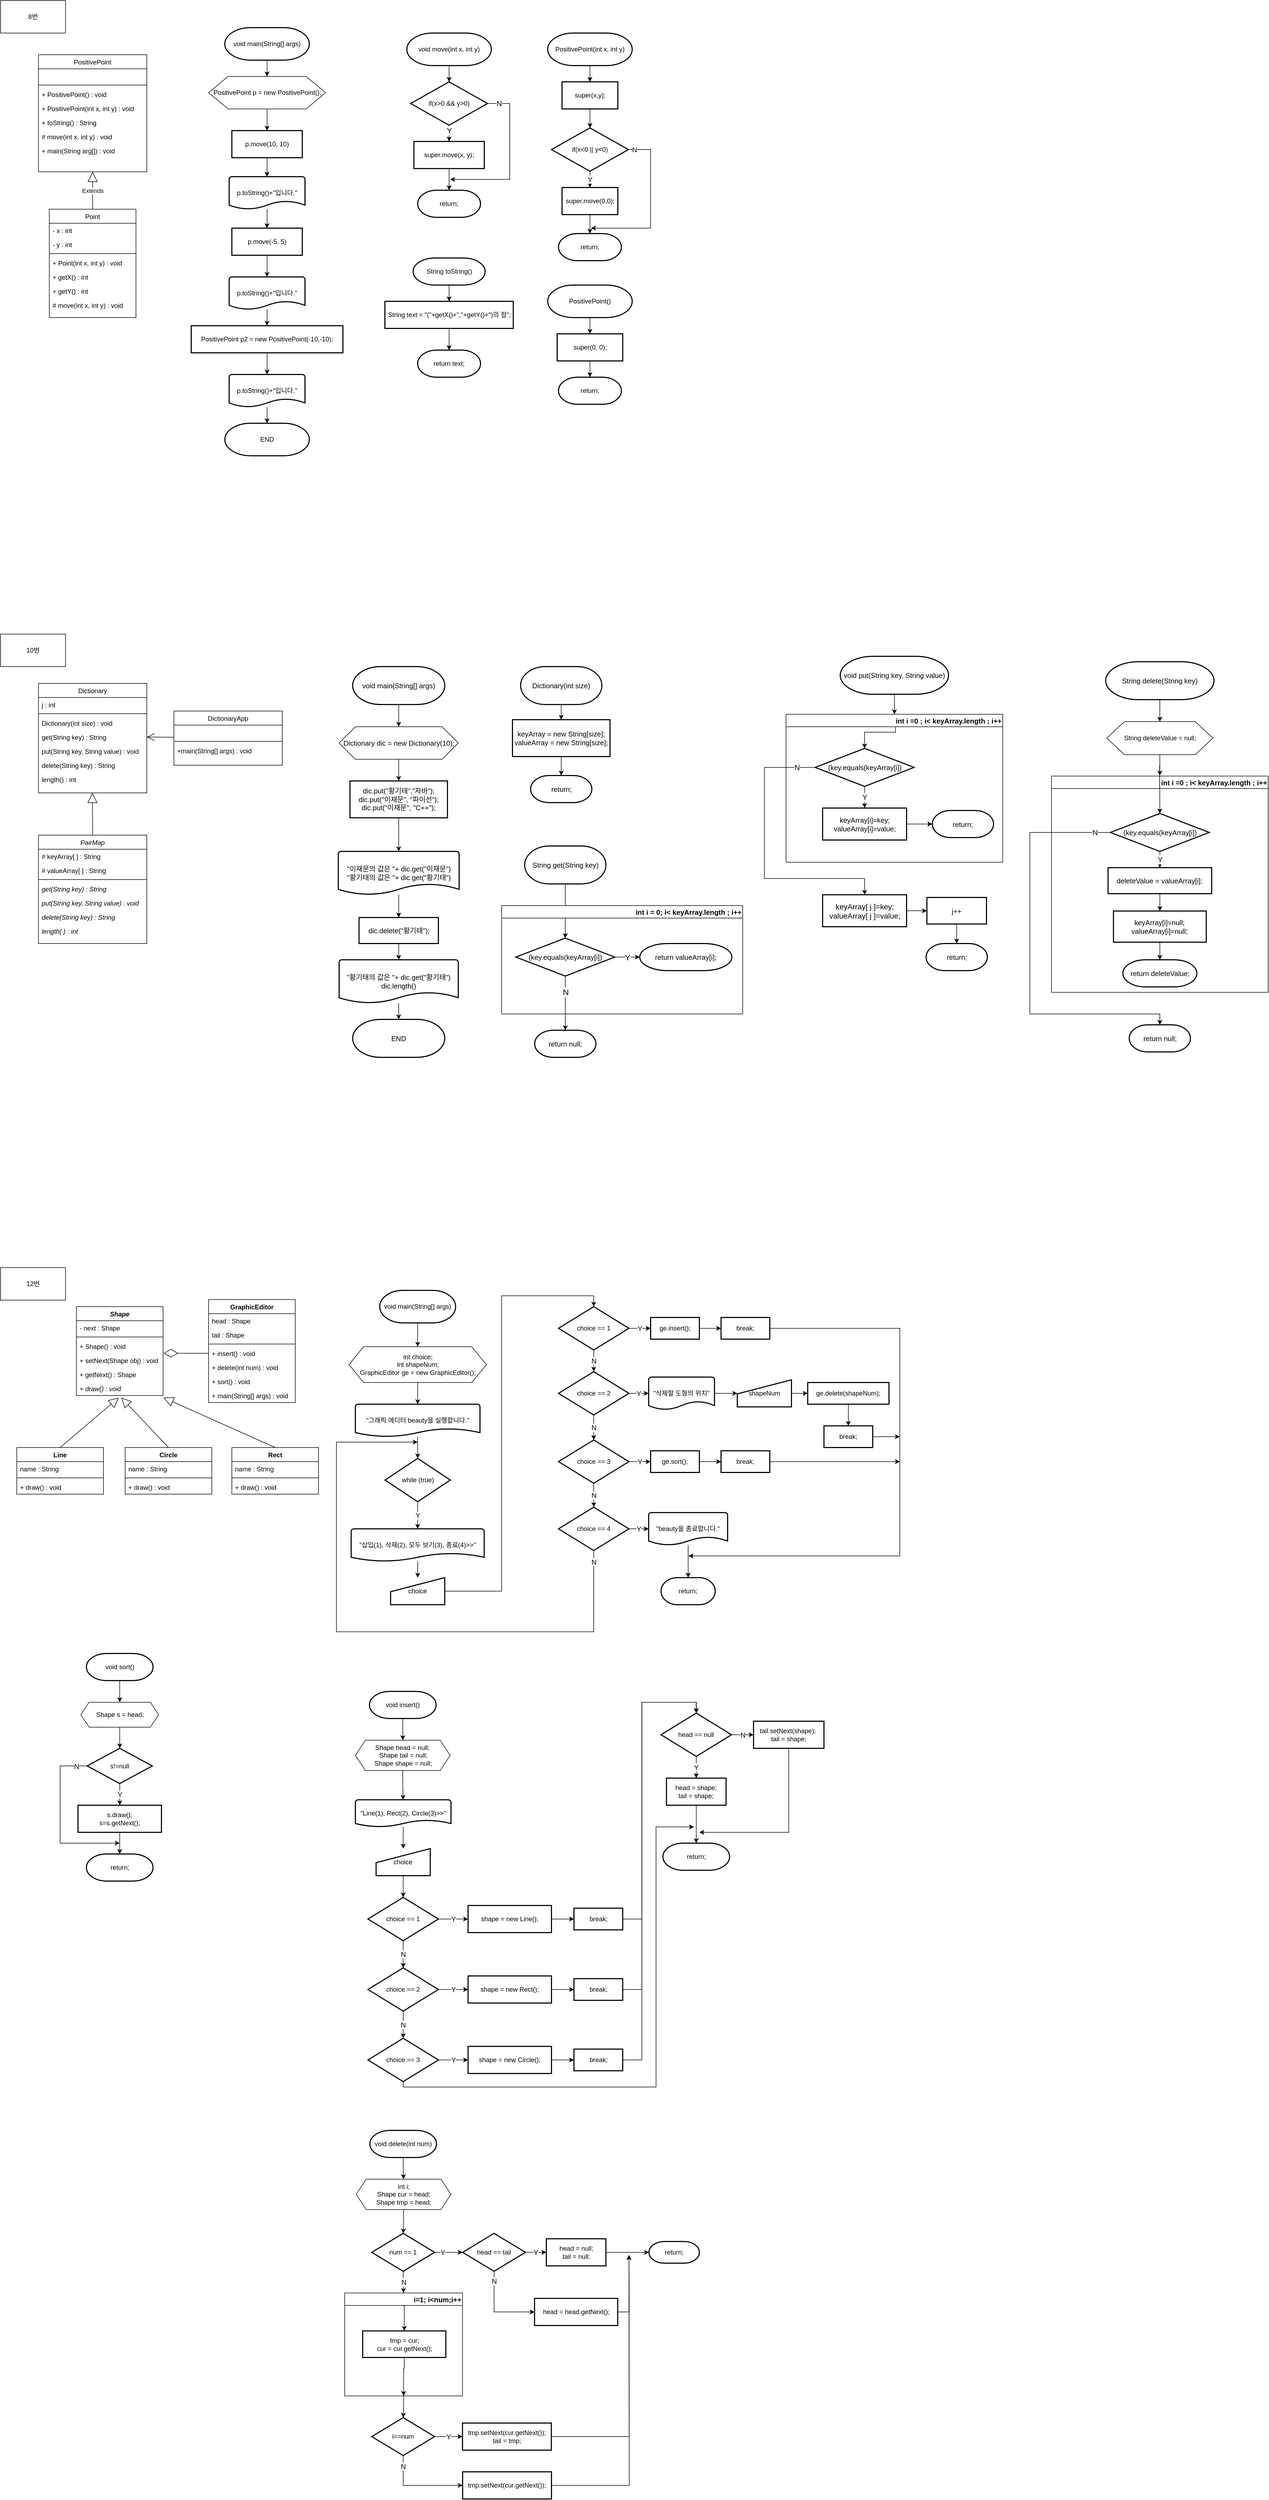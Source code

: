 <mxfile version="14.5.7" type="github">
  <diagram id="C5RBs43oDa-KdzZeNtuy" name="Page-1">
    <mxGraphModel dx="1182" dy="764" grid="1" gridSize="10" guides="1" tooltips="1" connect="1" arrows="1" fold="1" page="1" pageScale="1" pageWidth="827" pageHeight="1169" math="0" shadow="0">
      <root>
        <mxCell id="WIyWlLk6GJQsqaUBKTNV-0" />
        <mxCell id="WIyWlLk6GJQsqaUBKTNV-1" parent="WIyWlLk6GJQsqaUBKTNV-0" />
        <mxCell id="zkfFHV4jXpPFQw0GAbJ--0" value="Point" style="swimlane;fontStyle=0;align=center;verticalAlign=top;childLayout=stackLayout;horizontal=1;startSize=26;horizontalStack=0;resizeParent=1;resizeLast=0;collapsible=1;marginBottom=0;rounded=0;shadow=0;strokeWidth=1;" parent="WIyWlLk6GJQsqaUBKTNV-1" vertex="1">
          <mxGeometry x="90" y="385" width="160" height="200" as="geometry">
            <mxRectangle x="230" y="140" width="160" height="26" as="alternateBounds" />
          </mxGeometry>
        </mxCell>
        <mxCell id="zkfFHV4jXpPFQw0GAbJ--1" value="- x : int" style="text;align=left;verticalAlign=top;spacingLeft=4;spacingRight=4;overflow=hidden;rotatable=0;points=[[0,0.5],[1,0.5]];portConstraint=eastwest;" parent="zkfFHV4jXpPFQw0GAbJ--0" vertex="1">
          <mxGeometry y="26" width="160" height="26" as="geometry" />
        </mxCell>
        <mxCell id="zkfFHV4jXpPFQw0GAbJ--2" value="- y : int" style="text;align=left;verticalAlign=top;spacingLeft=4;spacingRight=4;overflow=hidden;rotatable=0;points=[[0,0.5],[1,0.5]];portConstraint=eastwest;rounded=0;shadow=0;html=0;" parent="zkfFHV4jXpPFQw0GAbJ--0" vertex="1">
          <mxGeometry y="52" width="160" height="26" as="geometry" />
        </mxCell>
        <mxCell id="zkfFHV4jXpPFQw0GAbJ--4" value="" style="line;html=1;strokeWidth=1;align=left;verticalAlign=middle;spacingTop=-1;spacingLeft=3;spacingRight=3;rotatable=0;labelPosition=right;points=[];portConstraint=eastwest;" parent="zkfFHV4jXpPFQw0GAbJ--0" vertex="1">
          <mxGeometry y="78" width="160" height="8" as="geometry" />
        </mxCell>
        <mxCell id="zkfFHV4jXpPFQw0GAbJ--5" value="+ Point(int x, int y) : void" style="text;align=left;verticalAlign=top;spacingLeft=4;spacingRight=4;overflow=hidden;rotatable=0;points=[[0,0.5],[1,0.5]];portConstraint=eastwest;" parent="zkfFHV4jXpPFQw0GAbJ--0" vertex="1">
          <mxGeometry y="86" width="160" height="26" as="geometry" />
        </mxCell>
        <mxCell id="0k9gRMVNHn8rNFPeQq0J-1" value="+ getX() : int" style="text;align=left;verticalAlign=top;spacingLeft=4;spacingRight=4;overflow=hidden;rotatable=0;points=[[0,0.5],[1,0.5]];portConstraint=eastwest;" parent="zkfFHV4jXpPFQw0GAbJ--0" vertex="1">
          <mxGeometry y="112" width="160" height="26" as="geometry" />
        </mxCell>
        <mxCell id="0k9gRMVNHn8rNFPeQq0J-2" value="+ getY() : int" style="text;align=left;verticalAlign=top;spacingLeft=4;spacingRight=4;overflow=hidden;rotatable=0;points=[[0,0.5],[1,0.5]];portConstraint=eastwest;" parent="zkfFHV4jXpPFQw0GAbJ--0" vertex="1">
          <mxGeometry y="138" width="160" height="26" as="geometry" />
        </mxCell>
        <mxCell id="0k9gRMVNHn8rNFPeQq0J-0" value="# move(int x, int y) : void" style="text;align=left;verticalAlign=top;spacingLeft=4;spacingRight=4;overflow=hidden;rotatable=0;points=[[0,0.5],[1,0.5]];portConstraint=eastwest;" parent="zkfFHV4jXpPFQw0GAbJ--0" vertex="1">
          <mxGeometry y="164" width="160" height="26" as="geometry" />
        </mxCell>
        <mxCell id="0k9gRMVNHn8rNFPeQq0J-3" value="PositivePoint" style="swimlane;fontStyle=0;align=center;verticalAlign=top;childLayout=stackLayout;horizontal=1;startSize=26;horizontalStack=0;resizeParent=1;resizeLast=0;collapsible=1;marginBottom=0;rounded=0;shadow=0;strokeWidth=1;" parent="WIyWlLk6GJQsqaUBKTNV-1" vertex="1">
          <mxGeometry x="70" y="100" width="200" height="216" as="geometry">
            <mxRectangle x="230" y="140" width="160" height="26" as="alternateBounds" />
          </mxGeometry>
        </mxCell>
        <mxCell id="0k9gRMVNHn8rNFPeQq0J-5" value=" " style="text;align=left;verticalAlign=top;spacingLeft=4;spacingRight=4;overflow=hidden;rotatable=0;points=[[0,0.5],[1,0.5]];portConstraint=eastwest;rounded=0;shadow=0;html=0;" parent="0k9gRMVNHn8rNFPeQq0J-3" vertex="1">
          <mxGeometry y="26" width="200" height="26" as="geometry" />
        </mxCell>
        <mxCell id="0k9gRMVNHn8rNFPeQq0J-6" value="" style="line;html=1;strokeWidth=1;align=left;verticalAlign=middle;spacingTop=-1;spacingLeft=3;spacingRight=3;rotatable=0;labelPosition=right;points=[];portConstraint=eastwest;" parent="0k9gRMVNHn8rNFPeQq0J-3" vertex="1">
          <mxGeometry y="52" width="200" height="8" as="geometry" />
        </mxCell>
        <mxCell id="0k9gRMVNHn8rNFPeQq0J-7" value="+ PositivePoint() : void" style="text;align=left;verticalAlign=top;spacingLeft=4;spacingRight=4;overflow=hidden;rotatable=0;points=[[0,0.5],[1,0.5]];portConstraint=eastwest;" parent="0k9gRMVNHn8rNFPeQq0J-3" vertex="1">
          <mxGeometry y="60" width="200" height="26" as="geometry" />
        </mxCell>
        <mxCell id="0k9gRMVNHn8rNFPeQq0J-8" value="+ PositivePoint(int x, int y) : void" style="text;align=left;verticalAlign=top;spacingLeft=4;spacingRight=4;overflow=hidden;rotatable=0;points=[[0,0.5],[1,0.5]];portConstraint=eastwest;" parent="0k9gRMVNHn8rNFPeQq0J-3" vertex="1">
          <mxGeometry y="86" width="200" height="26" as="geometry" />
        </mxCell>
        <mxCell id="0k9gRMVNHn8rNFPeQq0J-9" value="+ toString() : String" style="text;align=left;verticalAlign=top;spacingLeft=4;spacingRight=4;overflow=hidden;rotatable=0;points=[[0,0.5],[1,0.5]];portConstraint=eastwest;" parent="0k9gRMVNHn8rNFPeQq0J-3" vertex="1">
          <mxGeometry y="112" width="200" height="26" as="geometry" />
        </mxCell>
        <mxCell id="0k9gRMVNHn8rNFPeQq0J-10" value="# move(int x, int y) : void" style="text;align=left;verticalAlign=top;spacingLeft=4;spacingRight=4;overflow=hidden;rotatable=0;points=[[0,0.5],[1,0.5]];portConstraint=eastwest;" parent="0k9gRMVNHn8rNFPeQq0J-3" vertex="1">
          <mxGeometry y="138" width="200" height="26" as="geometry" />
        </mxCell>
        <mxCell id="0k9gRMVNHn8rNFPeQq0J-11" value="+ main(String arg[]) : void" style="text;align=left;verticalAlign=top;spacingLeft=4;spacingRight=4;overflow=hidden;rotatable=0;points=[[0,0.5],[1,0.5]];portConstraint=eastwest;" parent="0k9gRMVNHn8rNFPeQq0J-3" vertex="1">
          <mxGeometry y="164" width="200" height="26" as="geometry" />
        </mxCell>
        <mxCell id="0k9gRMVNHn8rNFPeQq0J-13" value="Extends" style="endArrow=block;endSize=16;endFill=0;html=1;entryX=0.5;entryY=1;entryDx=0;entryDy=0;exitX=0.5;exitY=0;exitDx=0;exitDy=0;" parent="WIyWlLk6GJQsqaUBKTNV-1" source="zkfFHV4jXpPFQw0GAbJ--0" target="0k9gRMVNHn8rNFPeQq0J-3" edge="1">
          <mxGeometry width="160" relative="1" as="geometry">
            <mxPoint x="330" y="550" as="sourcePoint" />
            <mxPoint x="490" y="550" as="targetPoint" />
          </mxGeometry>
        </mxCell>
        <mxCell id="0k9gRMVNHn8rNFPeQq0J-24" value="" style="edgeStyle=orthogonalEdgeStyle;rounded=0;orthogonalLoop=1;jettySize=auto;html=1;" parent="WIyWlLk6GJQsqaUBKTNV-1" source="0k9gRMVNHn8rNFPeQq0J-14" target="0k9gRMVNHn8rNFPeQq0J-15" edge="1">
          <mxGeometry relative="1" as="geometry" />
        </mxCell>
        <mxCell id="0k9gRMVNHn8rNFPeQq0J-14" value="void main(String[] args)" style="strokeWidth=2;html=1;shape=mxgraph.flowchart.terminator;whiteSpace=wrap;align=center;" parent="WIyWlLk6GJQsqaUBKTNV-1" vertex="1">
          <mxGeometry x="414" y="50" width="156" height="60" as="geometry" />
        </mxCell>
        <mxCell id="0k9gRMVNHn8rNFPeQq0J-25" value="" style="edgeStyle=orthogonalEdgeStyle;rounded=0;orthogonalLoop=1;jettySize=auto;html=1;" parent="WIyWlLk6GJQsqaUBKTNV-1" source="0k9gRMVNHn8rNFPeQq0J-15" target="0k9gRMVNHn8rNFPeQq0J-16" edge="1">
          <mxGeometry relative="1" as="geometry" />
        </mxCell>
        <mxCell id="0k9gRMVNHn8rNFPeQq0J-15" value="PositivePoint p = new PositivePoint();" style="verticalLabelPosition=middle;verticalAlign=middle;html=1;shape=hexagon;perimeter=hexagonPerimeter2;arcSize=6;size=0.167;align=center;labelPosition=center;" parent="WIyWlLk6GJQsqaUBKTNV-1" vertex="1">
          <mxGeometry x="384" y="140" width="216" height="60" as="geometry" />
        </mxCell>
        <mxCell id="0k9gRMVNHn8rNFPeQq0J-26" value="" style="edgeStyle=orthogonalEdgeStyle;rounded=0;orthogonalLoop=1;jettySize=auto;html=1;" parent="WIyWlLk6GJQsqaUBKTNV-1" source="0k9gRMVNHn8rNFPeQq0J-16" target="0k9gRMVNHn8rNFPeQq0J-19" edge="1">
          <mxGeometry relative="1" as="geometry" />
        </mxCell>
        <mxCell id="0k9gRMVNHn8rNFPeQq0J-16" value="p.move(10, 10)" style="rounded=1;whiteSpace=wrap;html=1;absoluteArcSize=1;arcSize=0;strokeWidth=2;align=center;" parent="WIyWlLk6GJQsqaUBKTNV-1" vertex="1">
          <mxGeometry x="427" y="240" width="130" height="50" as="geometry" />
        </mxCell>
        <mxCell id="0k9gRMVNHn8rNFPeQq0J-28" value="" style="edgeStyle=orthogonalEdgeStyle;rounded=0;orthogonalLoop=1;jettySize=auto;html=1;" parent="WIyWlLk6GJQsqaUBKTNV-1" source="0k9gRMVNHn8rNFPeQq0J-17" target="0k9gRMVNHn8rNFPeQq0J-20" edge="1">
          <mxGeometry relative="1" as="geometry" />
        </mxCell>
        <mxCell id="0k9gRMVNHn8rNFPeQq0J-17" value="p.move(-5, 5)" style="rounded=1;whiteSpace=wrap;html=1;absoluteArcSize=1;arcSize=0;strokeWidth=2;align=center;" parent="WIyWlLk6GJQsqaUBKTNV-1" vertex="1">
          <mxGeometry x="427" y="420" width="130" height="50" as="geometry" />
        </mxCell>
        <mxCell id="0k9gRMVNHn8rNFPeQq0J-29" value="" style="edgeStyle=orthogonalEdgeStyle;rounded=0;orthogonalLoop=1;jettySize=auto;html=1;" parent="WIyWlLk6GJQsqaUBKTNV-1" source="0k9gRMVNHn8rNFPeQq0J-18" target="0k9gRMVNHn8rNFPeQq0J-22" edge="1">
          <mxGeometry relative="1" as="geometry" />
        </mxCell>
        <mxCell id="0k9gRMVNHn8rNFPeQq0J-18" value="PositivePoint p2 = new PositivePoint(-10,-10);" style="rounded=1;whiteSpace=wrap;html=1;absoluteArcSize=1;arcSize=0;strokeWidth=2;align=center;" parent="WIyWlLk6GJQsqaUBKTNV-1" vertex="1">
          <mxGeometry x="352" y="600" width="280" height="50" as="geometry" />
        </mxCell>
        <mxCell id="0k9gRMVNHn8rNFPeQq0J-27" value="" style="edgeStyle=orthogonalEdgeStyle;rounded=0;orthogonalLoop=1;jettySize=auto;html=1;" parent="WIyWlLk6GJQsqaUBKTNV-1" source="0k9gRMVNHn8rNFPeQq0J-19" target="0k9gRMVNHn8rNFPeQq0J-17" edge="1">
          <mxGeometry relative="1" as="geometry" />
        </mxCell>
        <mxCell id="0k9gRMVNHn8rNFPeQq0J-19" value="p.toString()+&quot;입니다.&quot;" style="strokeWidth=2;html=1;shape=mxgraph.flowchart.document2;whiteSpace=wrap;size=0.25;align=center;" parent="WIyWlLk6GJQsqaUBKTNV-1" vertex="1">
          <mxGeometry x="422" y="325" width="140" height="60" as="geometry" />
        </mxCell>
        <mxCell id="0k9gRMVNHn8rNFPeQq0J-21" value="" style="edgeStyle=orthogonalEdgeStyle;rounded=0;orthogonalLoop=1;jettySize=auto;html=1;" parent="WIyWlLk6GJQsqaUBKTNV-1" source="0k9gRMVNHn8rNFPeQq0J-20" target="0k9gRMVNHn8rNFPeQq0J-18" edge="1">
          <mxGeometry relative="1" as="geometry" />
        </mxCell>
        <mxCell id="0k9gRMVNHn8rNFPeQq0J-20" value="p.toString()+&quot;입니다.&quot;" style="strokeWidth=2;html=1;shape=mxgraph.flowchart.document2;whiteSpace=wrap;size=0.25;align=center;" parent="WIyWlLk6GJQsqaUBKTNV-1" vertex="1">
          <mxGeometry x="422" y="510" width="140" height="60" as="geometry" />
        </mxCell>
        <mxCell id="0k9gRMVNHn8rNFPeQq0J-30" value="" style="edgeStyle=orthogonalEdgeStyle;rounded=0;orthogonalLoop=1;jettySize=auto;html=1;" parent="WIyWlLk6GJQsqaUBKTNV-1" source="0k9gRMVNHn8rNFPeQq0J-22" target="0k9gRMVNHn8rNFPeQq0J-23" edge="1">
          <mxGeometry relative="1" as="geometry" />
        </mxCell>
        <mxCell id="0k9gRMVNHn8rNFPeQq0J-22" value="p.toString()+&quot;입니다.&quot;" style="strokeWidth=2;html=1;shape=mxgraph.flowchart.document2;whiteSpace=wrap;size=0.25;align=center;" parent="WIyWlLk6GJQsqaUBKTNV-1" vertex="1">
          <mxGeometry x="422" y="690" width="140" height="60" as="geometry" />
        </mxCell>
        <mxCell id="0k9gRMVNHn8rNFPeQq0J-23" value="END" style="strokeWidth=2;html=1;shape=mxgraph.flowchart.terminator;whiteSpace=wrap;align=center;" parent="WIyWlLk6GJQsqaUBKTNV-1" vertex="1">
          <mxGeometry x="414" y="780" width="156" height="60" as="geometry" />
        </mxCell>
        <mxCell id="0k9gRMVNHn8rNFPeQq0J-31" value="8번" style="rounded=0;whiteSpace=wrap;html=1;align=center;" parent="WIyWlLk6GJQsqaUBKTNV-1" vertex="1">
          <mxGeometry width="120" height="60" as="geometry" />
        </mxCell>
        <mxCell id="0k9gRMVNHn8rNFPeQq0J-32" value="10번" style="rounded=0;whiteSpace=wrap;html=1;align=center;" parent="WIyWlLk6GJQsqaUBKTNV-1" vertex="1">
          <mxGeometry y="1169" width="120" height="60" as="geometry" />
        </mxCell>
        <mxCell id="0k9gRMVNHn8rNFPeQq0J-33" value="PairMap" style="swimlane;fontStyle=2;align=center;verticalAlign=top;childLayout=stackLayout;horizontal=1;startSize=26;horizontalStack=0;resizeParent=1;resizeLast=0;collapsible=1;marginBottom=0;rounded=0;shadow=0;strokeWidth=1;" parent="WIyWlLk6GJQsqaUBKTNV-1" vertex="1">
          <mxGeometry x="70" y="1540" width="200" height="200" as="geometry">
            <mxRectangle x="230" y="140" width="160" height="26" as="alternateBounds" />
          </mxGeometry>
        </mxCell>
        <mxCell id="0k9gRMVNHn8rNFPeQq0J-34" value="# keyArray[ ] : String" style="text;align=left;verticalAlign=top;spacingLeft=4;spacingRight=4;overflow=hidden;rotatable=0;points=[[0,0.5],[1,0.5]];portConstraint=eastwest;rounded=0;shadow=0;html=0;" parent="0k9gRMVNHn8rNFPeQq0J-33" vertex="1">
          <mxGeometry y="26" width="200" height="26" as="geometry" />
        </mxCell>
        <mxCell id="0k9gRMVNHn8rNFPeQq0J-57" value="# valueArray[ ] : String" style="text;align=left;verticalAlign=top;spacingLeft=4;spacingRight=4;overflow=hidden;rotatable=0;points=[[0,0.5],[1,0.5]];portConstraint=eastwest;" parent="0k9gRMVNHn8rNFPeQq0J-33" vertex="1">
          <mxGeometry y="52" width="200" height="26" as="geometry" />
        </mxCell>
        <mxCell id="0k9gRMVNHn8rNFPeQq0J-35" value="" style="line;html=1;strokeWidth=1;align=left;verticalAlign=middle;spacingTop=-1;spacingLeft=3;spacingRight=3;rotatable=0;labelPosition=right;points=[];portConstraint=eastwest;" parent="0k9gRMVNHn8rNFPeQq0J-33" vertex="1">
          <mxGeometry y="78" width="200" height="8" as="geometry" />
        </mxCell>
        <mxCell id="0k9gRMVNHn8rNFPeQq0J-36" value="get(String key) : String" style="text;align=left;verticalAlign=top;spacingLeft=4;spacingRight=4;overflow=hidden;rotatable=0;points=[[0,0.5],[1,0.5]];portConstraint=eastwest;fontStyle=2" parent="0k9gRMVNHn8rNFPeQq0J-33" vertex="1">
          <mxGeometry y="86" width="200" height="26" as="geometry" />
        </mxCell>
        <mxCell id="0k9gRMVNHn8rNFPeQq0J-37" value="put(String key, String value) : void" style="text;align=left;verticalAlign=top;spacingLeft=4;spacingRight=4;overflow=hidden;rotatable=0;points=[[0,0.5],[1,0.5]];portConstraint=eastwest;fontStyle=2" parent="0k9gRMVNHn8rNFPeQq0J-33" vertex="1">
          <mxGeometry y="112" width="200" height="26" as="geometry" />
        </mxCell>
        <mxCell id="0k9gRMVNHn8rNFPeQq0J-38" value="delete(String key) : String" style="text;align=left;verticalAlign=top;spacingLeft=4;spacingRight=4;overflow=hidden;rotatable=0;points=[[0,0.5],[1,0.5]];portConstraint=eastwest;fontStyle=2" parent="0k9gRMVNHn8rNFPeQq0J-33" vertex="1">
          <mxGeometry y="138" width="200" height="26" as="geometry" />
        </mxCell>
        <mxCell id="0k9gRMVNHn8rNFPeQq0J-39" value="length( ) : int" style="text;align=left;verticalAlign=top;spacingLeft=4;spacingRight=4;overflow=hidden;rotatable=0;points=[[0,0.5],[1,0.5]];portConstraint=eastwest;fontStyle=2" parent="0k9gRMVNHn8rNFPeQq0J-33" vertex="1">
          <mxGeometry y="164" width="200" height="26" as="geometry" />
        </mxCell>
        <mxCell id="0k9gRMVNHn8rNFPeQq0J-41" value="DictionaryApp" style="swimlane;fontStyle=0;align=center;verticalAlign=top;childLayout=stackLayout;horizontal=1;startSize=26;horizontalStack=0;resizeParent=1;resizeLast=0;collapsible=1;marginBottom=0;rounded=0;shadow=0;strokeWidth=1;" parent="WIyWlLk6GJQsqaUBKTNV-1" vertex="1">
          <mxGeometry x="320" y="1311" width="200" height="100" as="geometry">
            <mxRectangle x="230" y="140" width="160" height="26" as="alternateBounds" />
          </mxGeometry>
        </mxCell>
        <mxCell id="0k9gRMVNHn8rNFPeQq0J-42" value=" " style="text;align=left;verticalAlign=top;spacingLeft=4;spacingRight=4;overflow=hidden;rotatable=0;points=[[0,0.5],[1,0.5]];portConstraint=eastwest;rounded=0;shadow=0;html=0;" parent="0k9gRMVNHn8rNFPeQq0J-41" vertex="1">
          <mxGeometry y="26" width="200" height="26" as="geometry" />
        </mxCell>
        <mxCell id="0k9gRMVNHn8rNFPeQq0J-43" value="" style="line;html=1;strokeWidth=1;align=left;verticalAlign=middle;spacingTop=-1;spacingLeft=3;spacingRight=3;rotatable=0;labelPosition=right;points=[];portConstraint=eastwest;" parent="0k9gRMVNHn8rNFPeQq0J-41" vertex="1">
          <mxGeometry y="52" width="200" height="8" as="geometry" />
        </mxCell>
        <mxCell id="0k9gRMVNHn8rNFPeQq0J-44" value="+main(String[] args) : void" style="text;align=left;verticalAlign=top;spacingLeft=4;spacingRight=4;overflow=hidden;rotatable=0;points=[[0,0.5],[1,0.5]];portConstraint=eastwest;" parent="0k9gRMVNHn8rNFPeQq0J-41" vertex="1">
          <mxGeometry y="60" width="200" height="26" as="geometry" />
        </mxCell>
        <mxCell id="0k9gRMVNHn8rNFPeQq0J-49" value="Dictionary" style="swimlane;fontStyle=0;align=center;verticalAlign=top;childLayout=stackLayout;horizontal=1;startSize=26;horizontalStack=0;resizeParent=1;resizeLast=0;collapsible=1;marginBottom=0;rounded=0;shadow=0;strokeWidth=1;" parent="WIyWlLk6GJQsqaUBKTNV-1" vertex="1">
          <mxGeometry x="70" y="1260" width="200" height="202" as="geometry">
            <mxRectangle x="230" y="140" width="160" height="26" as="alternateBounds" />
          </mxGeometry>
        </mxCell>
        <mxCell id="0k9gRMVNHn8rNFPeQq0J-50" value="j : int " style="text;align=left;verticalAlign=top;spacingLeft=4;spacingRight=4;overflow=hidden;rotatable=0;points=[[0,0.5],[1,0.5]];portConstraint=eastwest;rounded=0;shadow=0;html=0;" parent="0k9gRMVNHn8rNFPeQq0J-49" vertex="1">
          <mxGeometry y="26" width="200" height="26" as="geometry" />
        </mxCell>
        <mxCell id="0k9gRMVNHn8rNFPeQq0J-51" value="" style="line;html=1;strokeWidth=1;align=left;verticalAlign=middle;spacingTop=-1;spacingLeft=3;spacingRight=3;rotatable=0;labelPosition=right;points=[];portConstraint=eastwest;" parent="0k9gRMVNHn8rNFPeQq0J-49" vertex="1">
          <mxGeometry y="52" width="200" height="8" as="geometry" />
        </mxCell>
        <mxCell id="0k9gRMVNHn8rNFPeQq0J-52" value="Dictionary(int size) : void" style="text;align=left;verticalAlign=top;spacingLeft=4;spacingRight=4;overflow=hidden;rotatable=0;points=[[0,0.5],[1,0.5]];portConstraint=eastwest;" parent="0k9gRMVNHn8rNFPeQq0J-49" vertex="1">
          <mxGeometry y="60" width="200" height="26" as="geometry" />
        </mxCell>
        <mxCell id="0k9gRMVNHn8rNFPeQq0J-53" value="get(String key) : String" style="text;align=left;verticalAlign=top;spacingLeft=4;spacingRight=4;overflow=hidden;rotatable=0;points=[[0,0.5],[1,0.5]];portConstraint=eastwest;" parent="0k9gRMVNHn8rNFPeQq0J-49" vertex="1">
          <mxGeometry y="86" width="200" height="26" as="geometry" />
        </mxCell>
        <mxCell id="0k9gRMVNHn8rNFPeQq0J-54" value="put(String key, String value) : void" style="text;align=left;verticalAlign=top;spacingLeft=4;spacingRight=4;overflow=hidden;rotatable=0;points=[[0,0.5],[1,0.5]];portConstraint=eastwest;" parent="0k9gRMVNHn8rNFPeQq0J-49" vertex="1">
          <mxGeometry y="112" width="200" height="26" as="geometry" />
        </mxCell>
        <mxCell id="0k9gRMVNHn8rNFPeQq0J-55" value="delete(String key) : String" style="text;align=left;verticalAlign=top;spacingLeft=4;spacingRight=4;overflow=hidden;rotatable=0;points=[[0,0.5],[1,0.5]];portConstraint=eastwest;" parent="0k9gRMVNHn8rNFPeQq0J-49" vertex="1">
          <mxGeometry y="138" width="200" height="26" as="geometry" />
        </mxCell>
        <mxCell id="0k9gRMVNHn8rNFPeQq0J-56" value="length() : int" style="text;align=left;verticalAlign=top;spacingLeft=4;spacingRight=4;overflow=hidden;rotatable=0;points=[[0,0.5],[1,0.5]];portConstraint=eastwest;" parent="0k9gRMVNHn8rNFPeQq0J-49" vertex="1">
          <mxGeometry y="164" width="200" height="26" as="geometry" />
        </mxCell>
        <mxCell id="0k9gRMVNHn8rNFPeQq0J-59" value="" style="endArrow=block;endSize=16;endFill=0;html=1;entryX=0.5;entryY=1;entryDx=0;entryDy=0;exitX=0.5;exitY=0;exitDx=0;exitDy=0;" parent="WIyWlLk6GJQsqaUBKTNV-1" source="0k9gRMVNHn8rNFPeQq0J-33" edge="1">
          <mxGeometry width="160" relative="1" as="geometry">
            <mxPoint x="169.58" y="1531" as="sourcePoint" />
            <mxPoint x="169.58" y="1462" as="targetPoint" />
          </mxGeometry>
        </mxCell>
        <mxCell id="0k9gRMVNHn8rNFPeQq0J-60" value="" style="endArrow=open;endFill=1;endSize=12;html=1;entryX=1;entryY=0.5;entryDx=0;entryDy=0;exitX=0.003;exitY=0.859;exitDx=0;exitDy=0;exitPerimeter=0;" parent="WIyWlLk6GJQsqaUBKTNV-1" source="0k9gRMVNHn8rNFPeQq0J-42" target="0k9gRMVNHn8rNFPeQq0J-53" edge="1">
          <mxGeometry width="160" relative="1" as="geometry">
            <mxPoint x="280" y="1440" as="sourcePoint" />
            <mxPoint x="440" y="1440" as="targetPoint" />
          </mxGeometry>
        </mxCell>
        <mxCell id="3i_ZBGbp_rZrThl5x6ZG-4" value="" style="edgeStyle=orthogonalEdgeStyle;rounded=0;orthogonalLoop=1;jettySize=auto;html=1;" parent="WIyWlLk6GJQsqaUBKTNV-1" source="3i_ZBGbp_rZrThl5x6ZG-0" target="3i_ZBGbp_rZrThl5x6ZG-1" edge="1">
          <mxGeometry relative="1" as="geometry" />
        </mxCell>
        <mxCell id="3i_ZBGbp_rZrThl5x6ZG-0" value="void move(int x, int y)" style="strokeWidth=2;html=1;shape=mxgraph.flowchart.terminator;whiteSpace=wrap;align=center;" parent="WIyWlLk6GJQsqaUBKTNV-1" vertex="1">
          <mxGeometry x="750" y="60" width="156" height="60" as="geometry" />
        </mxCell>
        <mxCell id="3i_ZBGbp_rZrThl5x6ZG-5" value="Y" style="edgeStyle=orthogonalEdgeStyle;rounded=0;orthogonalLoop=1;jettySize=auto;html=1;fontSize=14;" parent="WIyWlLk6GJQsqaUBKTNV-1" source="3i_ZBGbp_rZrThl5x6ZG-1" target="3i_ZBGbp_rZrThl5x6ZG-2" edge="1">
          <mxGeometry x="0.2" relative="1" as="geometry">
            <mxPoint as="offset" />
          </mxGeometry>
        </mxCell>
        <mxCell id="3i_ZBGbp_rZrThl5x6ZG-7" value="N" style="edgeStyle=orthogonalEdgeStyle;rounded=0;orthogonalLoop=1;jettySize=auto;html=1;fontSize=14;" parent="WIyWlLk6GJQsqaUBKTNV-1" source="3i_ZBGbp_rZrThl5x6ZG-1" edge="1">
          <mxGeometry x="-0.856" relative="1" as="geometry">
            <mxPoint x="830" y="330" as="targetPoint" />
            <Array as="points">
              <mxPoint x="940" y="190" />
              <mxPoint x="940" y="330" />
            </Array>
            <mxPoint as="offset" />
          </mxGeometry>
        </mxCell>
        <mxCell id="3i_ZBGbp_rZrThl5x6ZG-1" value="if(x&gt;0 &amp;&amp; y&gt;0)" style="strokeWidth=2;html=1;shape=mxgraph.flowchart.decision;whiteSpace=wrap;" parent="WIyWlLk6GJQsqaUBKTNV-1" vertex="1">
          <mxGeometry x="757" y="150" width="142" height="80" as="geometry" />
        </mxCell>
        <mxCell id="3i_ZBGbp_rZrThl5x6ZG-6" value="" style="edgeStyle=orthogonalEdgeStyle;rounded=0;orthogonalLoop=1;jettySize=auto;html=1;" parent="WIyWlLk6GJQsqaUBKTNV-1" source="3i_ZBGbp_rZrThl5x6ZG-2" target="3i_ZBGbp_rZrThl5x6ZG-3" edge="1">
          <mxGeometry relative="1" as="geometry" />
        </mxCell>
        <mxCell id="3i_ZBGbp_rZrThl5x6ZG-2" value="super.move(x, y);" style="rounded=1;whiteSpace=wrap;html=1;absoluteArcSize=1;arcSize=0;strokeWidth=2;align=center;" parent="WIyWlLk6GJQsqaUBKTNV-1" vertex="1">
          <mxGeometry x="763" y="260" width="130" height="50" as="geometry" />
        </mxCell>
        <mxCell id="3i_ZBGbp_rZrThl5x6ZG-3" value="return;" style="strokeWidth=2;html=1;shape=mxgraph.flowchart.terminator;whiteSpace=wrap;align=center;" parent="WIyWlLk6GJQsqaUBKTNV-1" vertex="1">
          <mxGeometry x="770" y="350" width="116" height="50" as="geometry" />
        </mxCell>
        <mxCell id="3i_ZBGbp_rZrThl5x6ZG-13" value="" style="edgeStyle=orthogonalEdgeStyle;rounded=0;orthogonalLoop=1;jettySize=auto;html=1;strokeWidth=1;fontSize=11;" parent="WIyWlLk6GJQsqaUBKTNV-1" source="3i_ZBGbp_rZrThl5x6ZG-8" target="3i_ZBGbp_rZrThl5x6ZG-9" edge="1">
          <mxGeometry relative="1" as="geometry" />
        </mxCell>
        <mxCell id="3i_ZBGbp_rZrThl5x6ZG-8" value="String toString()" style="strokeWidth=2;html=1;shape=mxgraph.flowchart.terminator;whiteSpace=wrap;align=center;" parent="WIyWlLk6GJQsqaUBKTNV-1" vertex="1">
          <mxGeometry x="761.5" y="475" width="133" height="50" as="geometry" />
        </mxCell>
        <mxCell id="3i_ZBGbp_rZrThl5x6ZG-14" value="" style="edgeStyle=orthogonalEdgeStyle;rounded=0;orthogonalLoop=1;jettySize=auto;html=1;strokeWidth=1;fontSize=11;" parent="WIyWlLk6GJQsqaUBKTNV-1" source="3i_ZBGbp_rZrThl5x6ZG-9" target="3i_ZBGbp_rZrThl5x6ZG-10" edge="1">
          <mxGeometry relative="1" as="geometry" />
        </mxCell>
        <mxCell id="3i_ZBGbp_rZrThl5x6ZG-9" value="String text = &quot;(&quot;+getX()+&quot;,&quot;+getY()+&quot;)의 점&quot;;" style="rounded=1;whiteSpace=wrap;html=1;absoluteArcSize=1;arcSize=0;strokeWidth=2;align=center;" parent="WIyWlLk6GJQsqaUBKTNV-1" vertex="1">
          <mxGeometry x="709.5" y="555" width="237" height="50" as="geometry" />
        </mxCell>
        <mxCell id="3i_ZBGbp_rZrThl5x6ZG-10" value="return text;" style="strokeWidth=2;html=1;shape=mxgraph.flowchart.terminator;whiteSpace=wrap;align=center;" parent="WIyWlLk6GJQsqaUBKTNV-1" vertex="1">
          <mxGeometry x="770" y="645" width="116" height="50" as="geometry" />
        </mxCell>
        <mxCell id="3i_ZBGbp_rZrThl5x6ZG-24" style="edgeStyle=orthogonalEdgeStyle;rounded=0;orthogonalLoop=1;jettySize=auto;html=1;entryX=0.5;entryY=0;entryDx=0;entryDy=0;strokeWidth=1;fontSize=10;" parent="WIyWlLk6GJQsqaUBKTNV-1" source="3i_ZBGbp_rZrThl5x6ZG-19" target="3i_ZBGbp_rZrThl5x6ZG-20" edge="1">
          <mxGeometry relative="1" as="geometry" />
        </mxCell>
        <mxCell id="3i_ZBGbp_rZrThl5x6ZG-19" value="PositivePoint(int x, int y)" style="strokeWidth=2;html=1;shape=mxgraph.flowchart.terminator;whiteSpace=wrap;align=center;" parent="WIyWlLk6GJQsqaUBKTNV-1" vertex="1">
          <mxGeometry x="1010" y="60" width="156" height="60" as="geometry" />
        </mxCell>
        <mxCell id="3i_ZBGbp_rZrThl5x6ZG-25" value="" style="edgeStyle=orthogonalEdgeStyle;rounded=0;orthogonalLoop=1;jettySize=auto;html=1;strokeWidth=1;fontSize=10;" parent="WIyWlLk6GJQsqaUBKTNV-1" source="3i_ZBGbp_rZrThl5x6ZG-20" target="3i_ZBGbp_rZrThl5x6ZG-21" edge="1">
          <mxGeometry relative="1" as="geometry" />
        </mxCell>
        <mxCell id="3i_ZBGbp_rZrThl5x6ZG-20" value="super(x,y);" style="rounded=1;whiteSpace=wrap;html=1;absoluteArcSize=1;arcSize=0;strokeWidth=2;align=center;" parent="WIyWlLk6GJQsqaUBKTNV-1" vertex="1">
          <mxGeometry x="1036.5" y="150" width="103" height="50" as="geometry" />
        </mxCell>
        <mxCell id="3i_ZBGbp_rZrThl5x6ZG-26" value="Y" style="edgeStyle=orthogonalEdgeStyle;rounded=0;orthogonalLoop=1;jettySize=auto;html=1;strokeWidth=1;fontSize=13;" parent="WIyWlLk6GJQsqaUBKTNV-1" source="3i_ZBGbp_rZrThl5x6ZG-21" target="3i_ZBGbp_rZrThl5x6ZG-22" edge="1">
          <mxGeometry relative="1" as="geometry" />
        </mxCell>
        <mxCell id="3i_ZBGbp_rZrThl5x6ZG-29" value="N" style="edgeStyle=orthogonalEdgeStyle;rounded=0;orthogonalLoop=1;jettySize=auto;html=1;strokeWidth=1;fontSize=13;" parent="WIyWlLk6GJQsqaUBKTNV-1" source="3i_ZBGbp_rZrThl5x6ZG-21" edge="1">
          <mxGeometry x="-0.926" relative="1" as="geometry">
            <mxPoint x="1090" y="420" as="targetPoint" />
            <Array as="points">
              <mxPoint x="1200" y="275" />
              <mxPoint x="1200" y="420" />
            </Array>
            <mxPoint as="offset" />
          </mxGeometry>
        </mxCell>
        <mxCell id="3i_ZBGbp_rZrThl5x6ZG-21" value="if(x&amp;lt;0 || y&amp;lt;0)" style="strokeWidth=2;html=1;shape=mxgraph.flowchart.decision;whiteSpace=wrap;" parent="WIyWlLk6GJQsqaUBKTNV-1" vertex="1">
          <mxGeometry x="1017" y="235" width="142" height="80" as="geometry" />
        </mxCell>
        <mxCell id="3i_ZBGbp_rZrThl5x6ZG-28" value="" style="edgeStyle=orthogonalEdgeStyle;rounded=0;orthogonalLoop=1;jettySize=auto;html=1;strokeWidth=1;fontSize=10;" parent="WIyWlLk6GJQsqaUBKTNV-1" source="3i_ZBGbp_rZrThl5x6ZG-22" target="3i_ZBGbp_rZrThl5x6ZG-27" edge="1">
          <mxGeometry relative="1" as="geometry" />
        </mxCell>
        <mxCell id="3i_ZBGbp_rZrThl5x6ZG-22" value="super.move(0,0);" style="rounded=1;whiteSpace=wrap;html=1;absoluteArcSize=1;arcSize=0;strokeWidth=2;align=center;" parent="WIyWlLk6GJQsqaUBKTNV-1" vertex="1">
          <mxGeometry x="1036.5" y="345" width="103" height="50" as="geometry" />
        </mxCell>
        <mxCell id="3i_ZBGbp_rZrThl5x6ZG-27" value="return;" style="strokeWidth=2;html=1;shape=mxgraph.flowchart.terminator;whiteSpace=wrap;align=center;" parent="WIyWlLk6GJQsqaUBKTNV-1" vertex="1">
          <mxGeometry x="1030" y="430" width="116" height="50" as="geometry" />
        </mxCell>
        <mxCell id="3i_ZBGbp_rZrThl5x6ZG-34" style="edgeStyle=orthogonalEdgeStyle;rounded=0;orthogonalLoop=1;jettySize=auto;html=1;entryX=0.5;entryY=0;entryDx=0;entryDy=0;strokeWidth=1;fontSize=13;" parent="WIyWlLk6GJQsqaUBKTNV-1" source="3i_ZBGbp_rZrThl5x6ZG-30" target="3i_ZBGbp_rZrThl5x6ZG-31" edge="1">
          <mxGeometry relative="1" as="geometry" />
        </mxCell>
        <mxCell id="3i_ZBGbp_rZrThl5x6ZG-30" value="PositivePoint()" style="strokeWidth=2;html=1;shape=mxgraph.flowchart.terminator;whiteSpace=wrap;align=center;" parent="WIyWlLk6GJQsqaUBKTNV-1" vertex="1">
          <mxGeometry x="1010" y="525" width="156" height="60" as="geometry" />
        </mxCell>
        <mxCell id="3i_ZBGbp_rZrThl5x6ZG-35" value="" style="edgeStyle=orthogonalEdgeStyle;rounded=0;orthogonalLoop=1;jettySize=auto;html=1;strokeWidth=1;fontSize=13;" parent="WIyWlLk6GJQsqaUBKTNV-1" source="3i_ZBGbp_rZrThl5x6ZG-31" target="3i_ZBGbp_rZrThl5x6ZG-32" edge="1">
          <mxGeometry relative="1" as="geometry" />
        </mxCell>
        <mxCell id="3i_ZBGbp_rZrThl5x6ZG-31" value="super(0, 0);" style="rounded=1;whiteSpace=wrap;html=1;absoluteArcSize=1;arcSize=0;strokeWidth=2;align=center;" parent="WIyWlLk6GJQsqaUBKTNV-1" vertex="1">
          <mxGeometry x="1027.5" y="615" width="121" height="50" as="geometry" />
        </mxCell>
        <mxCell id="3i_ZBGbp_rZrThl5x6ZG-32" value="return;" style="strokeWidth=2;html=1;shape=mxgraph.flowchart.terminator;whiteSpace=wrap;align=center;" parent="WIyWlLk6GJQsqaUBKTNV-1" vertex="1">
          <mxGeometry x="1030" y="695" width="116" height="50" as="geometry" />
        </mxCell>
        <mxCell id="3i_ZBGbp_rZrThl5x6ZG-48" value="" style="edgeStyle=orthogonalEdgeStyle;rounded=0;orthogonalLoop=1;jettySize=auto;html=1;strokeWidth=1;fontSize=13;" parent="WIyWlLk6GJQsqaUBKTNV-1" source="3i_ZBGbp_rZrThl5x6ZG-36" target="3i_ZBGbp_rZrThl5x6ZG-38" edge="1">
          <mxGeometry relative="1" as="geometry" />
        </mxCell>
        <mxCell id="3i_ZBGbp_rZrThl5x6ZG-36" value="void main(String[] args)" style="strokeWidth=2;html=1;shape=mxgraph.flowchart.terminator;whiteSpace=wrap;fontSize=13;" parent="WIyWlLk6GJQsqaUBKTNV-1" vertex="1">
          <mxGeometry x="650" y="1229" width="170" height="70" as="geometry" />
        </mxCell>
        <mxCell id="3i_ZBGbp_rZrThl5x6ZG-46" value="" style="edgeStyle=orthogonalEdgeStyle;rounded=0;orthogonalLoop=1;jettySize=auto;html=1;strokeWidth=1;fontSize=13;" parent="WIyWlLk6GJQsqaUBKTNV-1" source="3i_ZBGbp_rZrThl5x6ZG-37" target="3i_ZBGbp_rZrThl5x6ZG-39" edge="1">
          <mxGeometry relative="1" as="geometry" />
        </mxCell>
        <mxCell id="3i_ZBGbp_rZrThl5x6ZG-37" value="dic.put(&quot;황기태&quot;,&quot;자바&quot;);&#xa;  dic.put(&quot;이재문&quot;, &quot;파이선&quot;);&#xa;  dic.put(&quot;이재문&quot;, &quot;C++&quot;);" style="rounded=1;whiteSpace=wrap;html=1;absoluteArcSize=1;arcSize=0;strokeWidth=2;fontSize=13;" parent="WIyWlLk6GJQsqaUBKTNV-1" vertex="1">
          <mxGeometry x="645" y="1440" width="180" height="68" as="geometry" />
        </mxCell>
        <mxCell id="3i_ZBGbp_rZrThl5x6ZG-47" value="" style="edgeStyle=orthogonalEdgeStyle;rounded=0;orthogonalLoop=1;jettySize=auto;html=1;strokeWidth=1;fontSize=13;" parent="WIyWlLk6GJQsqaUBKTNV-1" source="3i_ZBGbp_rZrThl5x6ZG-38" target="3i_ZBGbp_rZrThl5x6ZG-37" edge="1">
          <mxGeometry relative="1" as="geometry" />
        </mxCell>
        <mxCell id="3i_ZBGbp_rZrThl5x6ZG-38" value="Dictionary dic = new Dictionary(10);" style="verticalLabelPosition=middle;verticalAlign=middle;html=1;shape=hexagon;perimeter=hexagonPerimeter2;arcSize=6;size=0.136;fontSize=13;labelPosition=center;align=center;" parent="WIyWlLk6GJQsqaUBKTNV-1" vertex="1">
          <mxGeometry x="625" y="1340" width="220" height="60" as="geometry" />
        </mxCell>
        <mxCell id="3i_ZBGbp_rZrThl5x6ZG-45" value="" style="edgeStyle=orthogonalEdgeStyle;rounded=0;orthogonalLoop=1;jettySize=auto;html=1;strokeWidth=1;fontSize=13;" parent="WIyWlLk6GJQsqaUBKTNV-1" source="3i_ZBGbp_rZrThl5x6ZG-39" target="3i_ZBGbp_rZrThl5x6ZG-40" edge="1">
          <mxGeometry relative="1" as="geometry" />
        </mxCell>
        <mxCell id="3i_ZBGbp_rZrThl5x6ZG-39" value="&quot;이재문의 값은 &quot;+ dic.get(&quot;이재문&quot;)&lt;br&gt;&quot;황기태의 값은 &quot;+ dic.get(&quot;황기태&quot;)" style="strokeWidth=2;html=1;shape=mxgraph.flowchart.document2;whiteSpace=wrap;size=0.25;fontSize=13;" parent="WIyWlLk6GJQsqaUBKTNV-1" vertex="1">
          <mxGeometry x="623.5" y="1570" width="223" height="80" as="geometry" />
        </mxCell>
        <mxCell id="3i_ZBGbp_rZrThl5x6ZG-44" value="" style="edgeStyle=orthogonalEdgeStyle;rounded=0;orthogonalLoop=1;jettySize=auto;html=1;strokeWidth=1;fontSize=13;" parent="WIyWlLk6GJQsqaUBKTNV-1" source="3i_ZBGbp_rZrThl5x6ZG-40" target="3i_ZBGbp_rZrThl5x6ZG-41" edge="1">
          <mxGeometry relative="1" as="geometry" />
        </mxCell>
        <mxCell id="3i_ZBGbp_rZrThl5x6ZG-40" value="dic.delete(&quot;황기태&quot;);" style="rounded=1;whiteSpace=wrap;html=1;absoluteArcSize=1;arcSize=0;strokeWidth=2;fontSize=13;" parent="WIyWlLk6GJQsqaUBKTNV-1" vertex="1">
          <mxGeometry x="661.75" y="1692" width="146.5" height="48" as="geometry" />
        </mxCell>
        <mxCell id="3i_ZBGbp_rZrThl5x6ZG-43" value="" style="edgeStyle=orthogonalEdgeStyle;rounded=0;orthogonalLoop=1;jettySize=auto;html=1;strokeWidth=1;fontSize=13;" parent="WIyWlLk6GJQsqaUBKTNV-1" source="3i_ZBGbp_rZrThl5x6ZG-41" target="3i_ZBGbp_rZrThl5x6ZG-42" edge="1">
          <mxGeometry relative="1" as="geometry" />
        </mxCell>
        <mxCell id="3i_ZBGbp_rZrThl5x6ZG-41" value="&quot;황기태의 값은 &quot;+ dic.get(&quot;황기태&quot;)&lt;br&gt;dic.length()" style="strokeWidth=2;html=1;shape=mxgraph.flowchart.document2;whiteSpace=wrap;size=0.25;fontSize=13;" parent="WIyWlLk6GJQsqaUBKTNV-1" vertex="1">
          <mxGeometry x="625" y="1770" width="220" height="80" as="geometry" />
        </mxCell>
        <mxCell id="3i_ZBGbp_rZrThl5x6ZG-42" value="END" style="strokeWidth=2;html=1;shape=mxgraph.flowchart.terminator;whiteSpace=wrap;fontSize=13;" parent="WIyWlLk6GJQsqaUBKTNV-1" vertex="1">
          <mxGeometry x="650" y="1880" width="170" height="70" as="geometry" />
        </mxCell>
        <mxCell id="3i_ZBGbp_rZrThl5x6ZG-52" value="" style="edgeStyle=orthogonalEdgeStyle;rounded=0;orthogonalLoop=1;jettySize=auto;html=1;strokeWidth=1;fontSize=13;" parent="WIyWlLk6GJQsqaUBKTNV-1" source="3i_ZBGbp_rZrThl5x6ZG-49" target="3i_ZBGbp_rZrThl5x6ZG-50" edge="1">
          <mxGeometry relative="1" as="geometry" />
        </mxCell>
        <mxCell id="3i_ZBGbp_rZrThl5x6ZG-49" value="Dictionary(int size)" style="strokeWidth=2;html=1;shape=mxgraph.flowchart.terminator;whiteSpace=wrap;fontSize=13;" parent="WIyWlLk6GJQsqaUBKTNV-1" vertex="1">
          <mxGeometry x="960" y="1229" width="150" height="70" as="geometry" />
        </mxCell>
        <mxCell id="3i_ZBGbp_rZrThl5x6ZG-53" value="" style="edgeStyle=orthogonalEdgeStyle;rounded=0;orthogonalLoop=1;jettySize=auto;html=1;strokeWidth=1;fontSize=13;" parent="WIyWlLk6GJQsqaUBKTNV-1" source="3i_ZBGbp_rZrThl5x6ZG-50" target="3i_ZBGbp_rZrThl5x6ZG-51" edge="1">
          <mxGeometry relative="1" as="geometry" />
        </mxCell>
        <mxCell id="3i_ZBGbp_rZrThl5x6ZG-50" value="&lt;div&gt;keyArray = new String[size];&lt;/div&gt;&lt;div&gt;&lt;span&gt;  &lt;/span&gt;valueArray = new String[size];&lt;/div&gt;" style="rounded=1;whiteSpace=wrap;html=1;absoluteArcSize=1;arcSize=0;strokeWidth=2;fontSize=13;" parent="WIyWlLk6GJQsqaUBKTNV-1" vertex="1">
          <mxGeometry x="945" y="1327" width="180" height="68" as="geometry" />
        </mxCell>
        <mxCell id="3i_ZBGbp_rZrThl5x6ZG-51" value="return;" style="strokeWidth=2;html=1;shape=mxgraph.flowchart.terminator;whiteSpace=wrap;fontSize=13;" parent="WIyWlLk6GJQsqaUBKTNV-1" vertex="1">
          <mxGeometry x="978.5" y="1430" width="113" height="50" as="geometry" />
        </mxCell>
        <mxCell id="3i_ZBGbp_rZrThl5x6ZG-93" style="edgeStyle=orthogonalEdgeStyle;rounded=0;orthogonalLoop=1;jettySize=auto;html=1;entryX=0.5;entryY=0;entryDx=0;entryDy=0;entryPerimeter=0;strokeWidth=1;fontSize=15;" parent="WIyWlLk6GJQsqaUBKTNV-1" source="3i_ZBGbp_rZrThl5x6ZG-64" target="3i_ZBGbp_rZrThl5x6ZG-65" edge="1">
          <mxGeometry relative="1" as="geometry" />
        </mxCell>
        <mxCell id="3i_ZBGbp_rZrThl5x6ZG-64" value="String get(String key)" style="strokeWidth=2;html=1;shape=mxgraph.flowchart.terminator;whiteSpace=wrap;fontSize=13;" parent="WIyWlLk6GJQsqaUBKTNV-1" vertex="1">
          <mxGeometry x="967.5" y="1560" width="150" height="70" as="geometry" />
        </mxCell>
        <mxCell id="3i_ZBGbp_rZrThl5x6ZG-63" value="int i = 0; i&lt; keyArray.length ; i++" style="swimlane;fontSize=13;align=right;" parent="WIyWlLk6GJQsqaUBKTNV-1" vertex="1">
          <mxGeometry x="925" y="1670" width="445" height="200" as="geometry" />
        </mxCell>
        <mxCell id="3i_ZBGbp_rZrThl5x6ZG-65" value="(key.equals(keyArray[i])" style="strokeWidth=2;html=1;shape=mxgraph.flowchart.decision;whiteSpace=wrap;fontSize=13;align=center;" parent="3i_ZBGbp_rZrThl5x6ZG-63" vertex="1">
          <mxGeometry x="26.25" y="60" width="182.5" height="70" as="geometry" />
        </mxCell>
        <mxCell id="3i_ZBGbp_rZrThl5x6ZG-70" value="return valueArray[i];" style="strokeWidth=2;html=1;shape=mxgraph.flowchart.terminator;whiteSpace=wrap;fontSize=13;" parent="3i_ZBGbp_rZrThl5x6ZG-63" vertex="1">
          <mxGeometry x="255" y="70" width="170" height="50" as="geometry" />
        </mxCell>
        <mxCell id="3i_ZBGbp_rZrThl5x6ZG-73" value="Y" style="edgeStyle=orthogonalEdgeStyle;rounded=0;orthogonalLoop=1;jettySize=auto;html=1;entryX=0;entryY=0.5;entryDx=0;entryDy=0;entryPerimeter=0;strokeWidth=1;fontSize=15;" parent="3i_ZBGbp_rZrThl5x6ZG-63" source="3i_ZBGbp_rZrThl5x6ZG-65" target="3i_ZBGbp_rZrThl5x6ZG-70" edge="1">
          <mxGeometry relative="1" as="geometry" />
        </mxCell>
        <mxCell id="3i_ZBGbp_rZrThl5x6ZG-96" style="edgeStyle=orthogonalEdgeStyle;rounded=0;orthogonalLoop=1;jettySize=auto;html=1;entryX=0.5;entryY=0;entryDx=0;entryDy=0;strokeWidth=1;fontSize=14;" parent="WIyWlLk6GJQsqaUBKTNV-1" source="3i_ZBGbp_rZrThl5x6ZG-74" target="3i_ZBGbp_rZrThl5x6ZG-75" edge="1">
          <mxGeometry relative="1" as="geometry" />
        </mxCell>
        <mxCell id="3i_ZBGbp_rZrThl5x6ZG-74" value="void put(String key, String value)" style="strokeWidth=2;html=1;shape=mxgraph.flowchart.terminator;whiteSpace=wrap;fontSize=13;" parent="WIyWlLk6GJQsqaUBKTNV-1" vertex="1">
          <mxGeometry x="1550" y="1210" width="200" height="70" as="geometry" />
        </mxCell>
        <mxCell id="3i_ZBGbp_rZrThl5x6ZG-75" value="int i =0 ; i&lt; keyArray.length ; i++" style="swimlane;fontSize=13;align=right;startSize=23;" parent="WIyWlLk6GJQsqaUBKTNV-1" vertex="1">
          <mxGeometry x="1450" y="1317" width="400" height="273" as="geometry" />
        </mxCell>
        <mxCell id="3i_ZBGbp_rZrThl5x6ZG-98" value="Y" style="edgeStyle=orthogonalEdgeStyle;rounded=0;orthogonalLoop=1;jettySize=auto;html=1;entryX=0.5;entryY=0;entryDx=0;entryDy=0;strokeWidth=1;fontSize=14;" parent="3i_ZBGbp_rZrThl5x6ZG-75" source="3i_ZBGbp_rZrThl5x6ZG-86" target="3i_ZBGbp_rZrThl5x6ZG-87" edge="1">
          <mxGeometry relative="1" as="geometry" />
        </mxCell>
        <mxCell id="3i_ZBGbp_rZrThl5x6ZG-86" value="(key.equals(keyArray[i])" style="strokeWidth=2;html=1;shape=mxgraph.flowchart.decision;whiteSpace=wrap;fontSize=13;align=center;" parent="3i_ZBGbp_rZrThl5x6ZG-75" vertex="1">
          <mxGeometry x="53.75" y="63" width="182.5" height="70" as="geometry" />
        </mxCell>
        <mxCell id="3i_ZBGbp_rZrThl5x6ZG-99" style="edgeStyle=orthogonalEdgeStyle;rounded=0;orthogonalLoop=1;jettySize=auto;html=1;entryX=0;entryY=0.5;entryDx=0;entryDy=0;entryPerimeter=0;strokeWidth=1;fontSize=14;" parent="3i_ZBGbp_rZrThl5x6ZG-75" source="3i_ZBGbp_rZrThl5x6ZG-87" target="3i_ZBGbp_rZrThl5x6ZG-88" edge="1">
          <mxGeometry relative="1" as="geometry" />
        </mxCell>
        <mxCell id="3i_ZBGbp_rZrThl5x6ZG-87" value="&lt;div&gt;keyArray[i]=key;&lt;/div&gt;&lt;div&gt;&lt;span&gt;    &lt;/span&gt;valueArray[i]=value;&lt;/div&gt;" style="rounded=1;whiteSpace=wrap;html=1;absoluteArcSize=1;arcSize=0;strokeWidth=2;fontSize=13;" parent="3i_ZBGbp_rZrThl5x6ZG-75" vertex="1">
          <mxGeometry x="67.5" y="173" width="155" height="59" as="geometry" />
        </mxCell>
        <mxCell id="3i_ZBGbp_rZrThl5x6ZG-88" value="return;" style="strokeWidth=2;html=1;shape=mxgraph.flowchart.terminator;whiteSpace=wrap;fontSize=13;" parent="3i_ZBGbp_rZrThl5x6ZG-75" vertex="1">
          <mxGeometry x="270" y="177.5" width="113" height="50" as="geometry" />
        </mxCell>
        <mxCell id="3i_ZBGbp_rZrThl5x6ZG-97" style="edgeStyle=orthogonalEdgeStyle;rounded=0;orthogonalLoop=1;jettySize=auto;html=1;entryX=0.5;entryY=0;entryDx=0;entryDy=0;entryPerimeter=0;strokeWidth=1;fontSize=14;exitX=0.505;exitY=0.088;exitDx=0;exitDy=0;exitPerimeter=0;" parent="3i_ZBGbp_rZrThl5x6ZG-75" source="3i_ZBGbp_rZrThl5x6ZG-75" target="3i_ZBGbp_rZrThl5x6ZG-86" edge="1">
          <mxGeometry relative="1" as="geometry">
            <Array as="points">
              <mxPoint x="202" y="33" />
              <mxPoint x="145" y="33" />
            </Array>
          </mxGeometry>
        </mxCell>
        <mxCell id="3i_ZBGbp_rZrThl5x6ZG-101" value="" style="edgeStyle=orthogonalEdgeStyle;rounded=0;orthogonalLoop=1;jettySize=auto;html=1;strokeWidth=1;fontSize=14;" parent="WIyWlLk6GJQsqaUBKTNV-1" source="3i_ZBGbp_rZrThl5x6ZG-89" target="3i_ZBGbp_rZrThl5x6ZG-90" edge="1">
          <mxGeometry relative="1" as="geometry" />
        </mxCell>
        <mxCell id="3i_ZBGbp_rZrThl5x6ZG-89" value="&lt;div style=&quot;font-size: 14px&quot;&gt;keyArray[ j ]=key;&lt;/div&gt;&lt;div style=&quot;font-size: 14px&quot;&gt;&lt;span style=&quot;font-size: 14px&quot;&gt;    &lt;/span&gt;valueArray[ j ]=value;&lt;/div&gt;" style="rounded=1;whiteSpace=wrap;html=1;absoluteArcSize=1;arcSize=0;strokeWidth=2;fontSize=14;" parent="WIyWlLk6GJQsqaUBKTNV-1" vertex="1">
          <mxGeometry x="1517.5" y="1650" width="155" height="59" as="geometry" />
        </mxCell>
        <mxCell id="3i_ZBGbp_rZrThl5x6ZG-110" style="edgeStyle=orthogonalEdgeStyle;rounded=0;orthogonalLoop=1;jettySize=auto;html=1;entryX=0.5;entryY=0;entryDx=0;entryDy=0;entryPerimeter=0;strokeWidth=1;fontSize=14;" parent="WIyWlLk6GJQsqaUBKTNV-1" source="3i_ZBGbp_rZrThl5x6ZG-90" target="3i_ZBGbp_rZrThl5x6ZG-109" edge="1">
          <mxGeometry relative="1" as="geometry" />
        </mxCell>
        <mxCell id="3i_ZBGbp_rZrThl5x6ZG-90" value="j++" style="rounded=1;whiteSpace=wrap;html=1;absoluteArcSize=1;arcSize=0;strokeWidth=2;fontSize=13;" parent="WIyWlLk6GJQsqaUBKTNV-1" vertex="1">
          <mxGeometry x="1710" y="1655" width="110" height="49" as="geometry" />
        </mxCell>
        <mxCell id="3i_ZBGbp_rZrThl5x6ZG-91" value="return null;" style="strokeWidth=2;html=1;shape=mxgraph.flowchart.terminator;whiteSpace=wrap;fontSize=13;" parent="WIyWlLk6GJQsqaUBKTNV-1" vertex="1">
          <mxGeometry x="986" y="1900" width="113" height="50" as="geometry" />
        </mxCell>
        <mxCell id="3i_ZBGbp_rZrThl5x6ZG-92" value="N" style="edgeStyle=orthogonalEdgeStyle;rounded=0;orthogonalLoop=1;jettySize=auto;html=1;entryX=0.5;entryY=0;entryDx=0;entryDy=0;entryPerimeter=0;strokeWidth=1;fontSize=15;" parent="WIyWlLk6GJQsqaUBKTNV-1" source="3i_ZBGbp_rZrThl5x6ZG-65" target="3i_ZBGbp_rZrThl5x6ZG-91" edge="1">
          <mxGeometry x="-0.4" relative="1" as="geometry">
            <Array as="points">
              <mxPoint x="1043" y="1820" />
              <mxPoint x="1043" y="1820" />
            </Array>
            <mxPoint y="-1" as="offset" />
          </mxGeometry>
        </mxCell>
        <mxCell id="3i_ZBGbp_rZrThl5x6ZG-100" value="N" style="edgeStyle=orthogonalEdgeStyle;rounded=0;orthogonalLoop=1;jettySize=auto;html=1;entryX=0.5;entryY=0;entryDx=0;entryDy=0;strokeWidth=1;fontSize=14;" parent="WIyWlLk6GJQsqaUBKTNV-1" source="3i_ZBGbp_rZrThl5x6ZG-86" target="3i_ZBGbp_rZrThl5x6ZG-89" edge="1">
          <mxGeometry x="-0.869" relative="1" as="geometry">
            <Array as="points">
              <mxPoint x="1410" y="1415" />
              <mxPoint x="1410" y="1620" />
            </Array>
            <mxPoint as="offset" />
          </mxGeometry>
        </mxCell>
        <mxCell id="3i_ZBGbp_rZrThl5x6ZG-109" value="return;" style="strokeWidth=2;html=1;shape=mxgraph.flowchart.terminator;whiteSpace=wrap;fontSize=13;" parent="WIyWlLk6GJQsqaUBKTNV-1" vertex="1">
          <mxGeometry x="1708.5" y="1740" width="113" height="50" as="geometry" />
        </mxCell>
        <mxCell id="3i_ZBGbp_rZrThl5x6ZG-124" value="" style="edgeStyle=orthogonalEdgeStyle;rounded=0;orthogonalLoop=1;jettySize=auto;html=1;strokeWidth=1;fontSize=14;" parent="WIyWlLk6GJQsqaUBKTNV-1" source="3i_ZBGbp_rZrThl5x6ZG-111" target="3i_ZBGbp_rZrThl5x6ZG-112" edge="1">
          <mxGeometry relative="1" as="geometry" />
        </mxCell>
        <mxCell id="3i_ZBGbp_rZrThl5x6ZG-111" value="String delete(String key)" style="strokeWidth=2;html=1;shape=mxgraph.flowchart.terminator;whiteSpace=wrap;fontSize=13;" parent="WIyWlLk6GJQsqaUBKTNV-1" vertex="1">
          <mxGeometry x="2040" y="1220" width="200" height="70" as="geometry" />
        </mxCell>
        <mxCell id="3i_ZBGbp_rZrThl5x6ZG-125" style="edgeStyle=orthogonalEdgeStyle;rounded=0;orthogonalLoop=1;jettySize=auto;html=1;strokeWidth=1;fontSize=14;" parent="WIyWlLk6GJQsqaUBKTNV-1" source="3i_ZBGbp_rZrThl5x6ZG-112" edge="1">
          <mxGeometry relative="1" as="geometry">
            <mxPoint x="2140.0" y="1430" as="targetPoint" />
          </mxGeometry>
        </mxCell>
        <mxCell id="3i_ZBGbp_rZrThl5x6ZG-112" value="String deleteValue = null;" style="verticalLabelPosition=middle;verticalAlign=middle;html=1;shape=hexagon;perimeter=hexagonPerimeter2;arcSize=6;size=0.167;align=center;labelPosition=center;" parent="WIyWlLk6GJQsqaUBKTNV-1" vertex="1">
          <mxGeometry x="2042" y="1330.5" width="196" height="61" as="geometry" />
        </mxCell>
        <mxCell id="3i_ZBGbp_rZrThl5x6ZG-113" value="int i =0 ; i&lt; keyArray.length ; i++" style="swimlane;fontSize=13;align=right;startSize=23;" parent="WIyWlLk6GJQsqaUBKTNV-1" vertex="1">
          <mxGeometry x="1940" y="1431" width="400" height="399" as="geometry" />
        </mxCell>
        <mxCell id="3i_ZBGbp_rZrThl5x6ZG-127" value="Y" style="edgeStyle=orthogonalEdgeStyle;rounded=0;orthogonalLoop=1;jettySize=auto;html=1;entryX=0.5;entryY=0;entryDx=0;entryDy=0;strokeWidth=1;fontSize=14;" parent="3i_ZBGbp_rZrThl5x6ZG-113" source="3i_ZBGbp_rZrThl5x6ZG-115" target="3i_ZBGbp_rZrThl5x6ZG-121" edge="1">
          <mxGeometry relative="1" as="geometry" />
        </mxCell>
        <mxCell id="3i_ZBGbp_rZrThl5x6ZG-115" value="(key.equals(keyArray[i])" style="strokeWidth=2;html=1;shape=mxgraph.flowchart.decision;whiteSpace=wrap;fontSize=13;align=center;" parent="3i_ZBGbp_rZrThl5x6ZG-113" vertex="1">
          <mxGeometry x="108.76" y="69" width="182.5" height="70" as="geometry" />
        </mxCell>
        <mxCell id="3i_ZBGbp_rZrThl5x6ZG-128" style="edgeStyle=orthogonalEdgeStyle;rounded=0;orthogonalLoop=1;jettySize=auto;html=1;entryX=0.5;entryY=0;entryDx=0;entryDy=0;strokeWidth=1;fontSize=14;" parent="3i_ZBGbp_rZrThl5x6ZG-113" source="3i_ZBGbp_rZrThl5x6ZG-121" target="3i_ZBGbp_rZrThl5x6ZG-117" edge="1">
          <mxGeometry relative="1" as="geometry" />
        </mxCell>
        <mxCell id="3i_ZBGbp_rZrThl5x6ZG-121" value="&lt;div&gt;deleteValue = valueArray[i];&lt;/div&gt;" style="rounded=1;whiteSpace=wrap;html=1;absoluteArcSize=1;arcSize=0;strokeWidth=2;fontSize=13;" parent="3i_ZBGbp_rZrThl5x6ZG-113" vertex="1">
          <mxGeometry x="104.39" y="169" width="191.25" height="48" as="geometry" />
        </mxCell>
        <mxCell id="3i_ZBGbp_rZrThl5x6ZG-129" style="edgeStyle=orthogonalEdgeStyle;rounded=0;orthogonalLoop=1;jettySize=auto;html=1;entryX=0.5;entryY=0;entryDx=0;entryDy=0;entryPerimeter=0;strokeWidth=1;fontSize=14;" parent="3i_ZBGbp_rZrThl5x6ZG-113" source="3i_ZBGbp_rZrThl5x6ZG-117" target="3i_ZBGbp_rZrThl5x6ZG-118" edge="1">
          <mxGeometry relative="1" as="geometry" />
        </mxCell>
        <mxCell id="3i_ZBGbp_rZrThl5x6ZG-117" value="&lt;div&gt;&lt;span&gt;keyArray[i]=null;&lt;/span&gt;&lt;/div&gt;&lt;div&gt;&lt;span&gt;    &lt;/span&gt;valueArray[i]=null;&lt;/div&gt;" style="rounded=1;whiteSpace=wrap;html=1;absoluteArcSize=1;arcSize=0;strokeWidth=2;fontSize=13;" parent="3i_ZBGbp_rZrThl5x6ZG-113" vertex="1">
          <mxGeometry x="114.38" y="249" width="171.25" height="57.5" as="geometry" />
        </mxCell>
        <mxCell id="3i_ZBGbp_rZrThl5x6ZG-118" value="return deleteValue;" style="strokeWidth=2;html=1;shape=mxgraph.flowchart.terminator;whiteSpace=wrap;fontSize=13;" parent="3i_ZBGbp_rZrThl5x6ZG-113" vertex="1">
          <mxGeometry x="131.76" y="339" width="136.5" height="50" as="geometry" />
        </mxCell>
        <mxCell id="3i_ZBGbp_rZrThl5x6ZG-126" style="edgeStyle=orthogonalEdgeStyle;rounded=0;orthogonalLoop=1;jettySize=auto;html=1;strokeWidth=1;fontSize=14;entryX=0.5;entryY=0;entryDx=0;entryDy=0;entryPerimeter=0;exitX=0.499;exitY=0.054;exitDx=0;exitDy=0;exitPerimeter=0;" parent="3i_ZBGbp_rZrThl5x6ZG-113" source="3i_ZBGbp_rZrThl5x6ZG-113" target="3i_ZBGbp_rZrThl5x6ZG-115" edge="1">
          <mxGeometry relative="1" as="geometry">
            <mxPoint x="199.41" y="57.5" as="targetPoint" />
            <mxPoint x="200" y="29" as="sourcePoint" />
          </mxGeometry>
        </mxCell>
        <mxCell id="3i_ZBGbp_rZrThl5x6ZG-123" value="return null;" style="strokeWidth=2;html=1;shape=mxgraph.flowchart.terminator;whiteSpace=wrap;fontSize=13;" parent="WIyWlLk6GJQsqaUBKTNV-1" vertex="1">
          <mxGeometry x="2083.5" y="1890" width="113" height="50" as="geometry" />
        </mxCell>
        <mxCell id="3i_ZBGbp_rZrThl5x6ZG-130" value="N" style="edgeStyle=orthogonalEdgeStyle;rounded=0;orthogonalLoop=1;jettySize=auto;html=1;entryX=0.5;entryY=0;entryDx=0;entryDy=0;entryPerimeter=0;strokeWidth=1;fontSize=14;" parent="WIyWlLk6GJQsqaUBKTNV-1" source="3i_ZBGbp_rZrThl5x6ZG-115" target="3i_ZBGbp_rZrThl5x6ZG-123" edge="1">
          <mxGeometry x="-0.923" relative="1" as="geometry">
            <Array as="points">
              <mxPoint x="1900" y="1535" />
              <mxPoint x="1900" y="1870" />
            </Array>
            <mxPoint as="offset" />
          </mxGeometry>
        </mxCell>
        <mxCell id="rDE9XbhtfEMSqn_G3BUw-0" value="12번&lt;br&gt;" style="rounded=0;whiteSpace=wrap;html=1;align=center;" vertex="1" parent="WIyWlLk6GJQsqaUBKTNV-1">
          <mxGeometry y="2338" width="120" height="60" as="geometry" />
        </mxCell>
        <mxCell id="rDE9XbhtfEMSqn_G3BUw-1" value="Line" style="swimlane;fontStyle=1;align=center;verticalAlign=top;childLayout=stackLayout;horizontal=1;startSize=26;horizontalStack=0;resizeParent=1;resizeParentMax=0;resizeLast=0;collapsible=1;marginBottom=0;" vertex="1" parent="WIyWlLk6GJQsqaUBKTNV-1">
          <mxGeometry x="30" y="2670" width="160" height="86" as="geometry" />
        </mxCell>
        <mxCell id="rDE9XbhtfEMSqn_G3BUw-2" value="name : String" style="text;strokeColor=none;fillColor=none;align=left;verticalAlign=top;spacingLeft=4;spacingRight=4;overflow=hidden;rotatable=0;points=[[0,0.5],[1,0.5]];portConstraint=eastwest;" vertex="1" parent="rDE9XbhtfEMSqn_G3BUw-1">
          <mxGeometry y="26" width="160" height="26" as="geometry" />
        </mxCell>
        <mxCell id="rDE9XbhtfEMSqn_G3BUw-3" value="" style="line;strokeWidth=1;fillColor=none;align=left;verticalAlign=middle;spacingTop=-1;spacingLeft=3;spacingRight=3;rotatable=0;labelPosition=right;points=[];portConstraint=eastwest;" vertex="1" parent="rDE9XbhtfEMSqn_G3BUw-1">
          <mxGeometry y="52" width="160" height="8" as="geometry" />
        </mxCell>
        <mxCell id="rDE9XbhtfEMSqn_G3BUw-4" value="+ draw() : void" style="text;strokeColor=none;fillColor=none;align=left;verticalAlign=top;spacingLeft=4;spacingRight=4;overflow=hidden;rotatable=0;points=[[0,0.5],[1,0.5]];portConstraint=eastwest;" vertex="1" parent="rDE9XbhtfEMSqn_G3BUw-1">
          <mxGeometry y="60" width="160" height="26" as="geometry" />
        </mxCell>
        <mxCell id="rDE9XbhtfEMSqn_G3BUw-5" value="Shape" style="swimlane;fontStyle=3;align=center;verticalAlign=top;childLayout=stackLayout;horizontal=1;startSize=26;horizontalStack=0;resizeParent=1;resizeParentMax=0;resizeLast=0;collapsible=1;marginBottom=0;" vertex="1" parent="WIyWlLk6GJQsqaUBKTNV-1">
          <mxGeometry x="140" y="2410" width="160" height="164" as="geometry" />
        </mxCell>
        <mxCell id="rDE9XbhtfEMSqn_G3BUw-6" value="- next : Shape" style="text;strokeColor=none;fillColor=none;align=left;verticalAlign=top;spacingLeft=4;spacingRight=4;overflow=hidden;rotatable=0;points=[[0,0.5],[1,0.5]];portConstraint=eastwest;" vertex="1" parent="rDE9XbhtfEMSqn_G3BUw-5">
          <mxGeometry y="26" width="160" height="26" as="geometry" />
        </mxCell>
        <mxCell id="rDE9XbhtfEMSqn_G3BUw-7" value="" style="line;strokeWidth=1;fillColor=none;align=left;verticalAlign=middle;spacingTop=-1;spacingLeft=3;spacingRight=3;rotatable=0;labelPosition=right;points=[];portConstraint=eastwest;" vertex="1" parent="rDE9XbhtfEMSqn_G3BUw-5">
          <mxGeometry y="52" width="160" height="8" as="geometry" />
        </mxCell>
        <mxCell id="rDE9XbhtfEMSqn_G3BUw-9" value="+ Shape() : void" style="text;strokeColor=none;fillColor=none;align=left;verticalAlign=top;spacingLeft=4;spacingRight=4;overflow=hidden;rotatable=0;points=[[0,0.5],[1,0.5]];portConstraint=eastwest;" vertex="1" parent="rDE9XbhtfEMSqn_G3BUw-5">
          <mxGeometry y="60" width="160" height="26" as="geometry" />
        </mxCell>
        <mxCell id="rDE9XbhtfEMSqn_G3BUw-11" value="+ setNext(Shape obj) : void" style="text;strokeColor=none;fillColor=none;align=left;verticalAlign=top;spacingLeft=4;spacingRight=4;overflow=hidden;rotatable=0;points=[[0,0.5],[1,0.5]];portConstraint=eastwest;" vertex="1" parent="rDE9XbhtfEMSqn_G3BUw-5">
          <mxGeometry y="86" width="160" height="26" as="geometry" />
        </mxCell>
        <mxCell id="rDE9XbhtfEMSqn_G3BUw-10" value="+ getNext() : Shape" style="text;strokeColor=none;fillColor=none;align=left;verticalAlign=top;spacingLeft=4;spacingRight=4;overflow=hidden;rotatable=0;points=[[0,0.5],[1,0.5]];portConstraint=eastwest;" vertex="1" parent="rDE9XbhtfEMSqn_G3BUw-5">
          <mxGeometry y="112" width="160" height="26" as="geometry" />
        </mxCell>
        <mxCell id="rDE9XbhtfEMSqn_G3BUw-8" value="+ draw() : void" style="text;strokeColor=none;fillColor=none;align=left;verticalAlign=top;spacingLeft=4;spacingRight=4;overflow=hidden;rotatable=0;points=[[0,0.5],[1,0.5]];portConstraint=eastwest;fontStyle=2" vertex="1" parent="rDE9XbhtfEMSqn_G3BUw-5">
          <mxGeometry y="138" width="160" height="26" as="geometry" />
        </mxCell>
        <mxCell id="rDE9XbhtfEMSqn_G3BUw-28" value="Rect" style="swimlane;fontStyle=1;align=center;verticalAlign=top;childLayout=stackLayout;horizontal=1;startSize=26;horizontalStack=0;resizeParent=1;resizeParentMax=0;resizeLast=0;collapsible=1;marginBottom=0;" vertex="1" parent="WIyWlLk6GJQsqaUBKTNV-1">
          <mxGeometry x="427" y="2670" width="160" height="86" as="geometry" />
        </mxCell>
        <mxCell id="rDE9XbhtfEMSqn_G3BUw-29" value="name : String" style="text;strokeColor=none;fillColor=none;align=left;verticalAlign=top;spacingLeft=4;spacingRight=4;overflow=hidden;rotatable=0;points=[[0,0.5],[1,0.5]];portConstraint=eastwest;" vertex="1" parent="rDE9XbhtfEMSqn_G3BUw-28">
          <mxGeometry y="26" width="160" height="26" as="geometry" />
        </mxCell>
        <mxCell id="rDE9XbhtfEMSqn_G3BUw-30" value="" style="line;strokeWidth=1;fillColor=none;align=left;verticalAlign=middle;spacingTop=-1;spacingLeft=3;spacingRight=3;rotatable=0;labelPosition=right;points=[];portConstraint=eastwest;" vertex="1" parent="rDE9XbhtfEMSqn_G3BUw-28">
          <mxGeometry y="52" width="160" height="8" as="geometry" />
        </mxCell>
        <mxCell id="rDE9XbhtfEMSqn_G3BUw-31" value="+ draw() : void" style="text;strokeColor=none;fillColor=none;align=left;verticalAlign=top;spacingLeft=4;spacingRight=4;overflow=hidden;rotatable=0;points=[[0,0.5],[1,0.5]];portConstraint=eastwest;" vertex="1" parent="rDE9XbhtfEMSqn_G3BUw-28">
          <mxGeometry y="60" width="160" height="26" as="geometry" />
        </mxCell>
        <mxCell id="rDE9XbhtfEMSqn_G3BUw-32" value="Circle" style="swimlane;fontStyle=1;align=center;verticalAlign=top;childLayout=stackLayout;horizontal=1;startSize=26;horizontalStack=0;resizeParent=1;resizeParentMax=0;resizeLast=0;collapsible=1;marginBottom=0;" vertex="1" parent="WIyWlLk6GJQsqaUBKTNV-1">
          <mxGeometry x="230" y="2670" width="160" height="86" as="geometry" />
        </mxCell>
        <mxCell id="rDE9XbhtfEMSqn_G3BUw-33" value="name : String" style="text;strokeColor=none;fillColor=none;align=left;verticalAlign=top;spacingLeft=4;spacingRight=4;overflow=hidden;rotatable=0;points=[[0,0.5],[1,0.5]];portConstraint=eastwest;" vertex="1" parent="rDE9XbhtfEMSqn_G3BUw-32">
          <mxGeometry y="26" width="160" height="26" as="geometry" />
        </mxCell>
        <mxCell id="rDE9XbhtfEMSqn_G3BUw-34" value="" style="line;strokeWidth=1;fillColor=none;align=left;verticalAlign=middle;spacingTop=-1;spacingLeft=3;spacingRight=3;rotatable=0;labelPosition=right;points=[];portConstraint=eastwest;" vertex="1" parent="rDE9XbhtfEMSqn_G3BUw-32">
          <mxGeometry y="52" width="160" height="8" as="geometry" />
        </mxCell>
        <mxCell id="rDE9XbhtfEMSqn_G3BUw-35" value="+ draw() : void" style="text;strokeColor=none;fillColor=none;align=left;verticalAlign=top;spacingLeft=4;spacingRight=4;overflow=hidden;rotatable=0;points=[[0,0.5],[1,0.5]];portConstraint=eastwest;" vertex="1" parent="rDE9XbhtfEMSqn_G3BUw-32">
          <mxGeometry y="60" width="160" height="26" as="geometry" />
        </mxCell>
        <mxCell id="rDE9XbhtfEMSqn_G3BUw-48" value="GraphicEditor" style="swimlane;fontStyle=1;align=center;verticalAlign=top;childLayout=stackLayout;horizontal=1;startSize=26;horizontalStack=0;resizeParent=1;resizeParentMax=0;resizeLast=0;collapsible=1;marginBottom=0;" vertex="1" parent="WIyWlLk6GJQsqaUBKTNV-1">
          <mxGeometry x="384" y="2397" width="160" height="190" as="geometry" />
        </mxCell>
        <mxCell id="rDE9XbhtfEMSqn_G3BUw-49" value="head : Shape" style="text;strokeColor=none;fillColor=none;align=left;verticalAlign=top;spacingLeft=4;spacingRight=4;overflow=hidden;rotatable=0;points=[[0,0.5],[1,0.5]];portConstraint=eastwest;" vertex="1" parent="rDE9XbhtfEMSqn_G3BUw-48">
          <mxGeometry y="26" width="160" height="26" as="geometry" />
        </mxCell>
        <mxCell id="rDE9XbhtfEMSqn_G3BUw-55" value="tail : Shape" style="text;strokeColor=none;fillColor=none;align=left;verticalAlign=top;spacingLeft=4;spacingRight=4;overflow=hidden;rotatable=0;points=[[0,0.5],[1,0.5]];portConstraint=eastwest;" vertex="1" parent="rDE9XbhtfEMSqn_G3BUw-48">
          <mxGeometry y="52" width="160" height="26" as="geometry" />
        </mxCell>
        <mxCell id="rDE9XbhtfEMSqn_G3BUw-50" value="" style="line;strokeWidth=1;fillColor=none;align=left;verticalAlign=middle;spacingTop=-1;spacingLeft=3;spacingRight=3;rotatable=0;labelPosition=right;points=[];portConstraint=eastwest;" vertex="1" parent="rDE9XbhtfEMSqn_G3BUw-48">
          <mxGeometry y="78" width="160" height="8" as="geometry" />
        </mxCell>
        <mxCell id="rDE9XbhtfEMSqn_G3BUw-51" value="+ insert() : void" style="text;strokeColor=none;fillColor=none;align=left;verticalAlign=top;spacingLeft=4;spacingRight=4;overflow=hidden;rotatable=0;points=[[0,0.5],[1,0.5]];portConstraint=eastwest;" vertex="1" parent="rDE9XbhtfEMSqn_G3BUw-48">
          <mxGeometry y="86" width="160" height="26" as="geometry" />
        </mxCell>
        <mxCell id="rDE9XbhtfEMSqn_G3BUw-52" value="+ delete(int num) : void" style="text;strokeColor=none;fillColor=none;align=left;verticalAlign=top;spacingLeft=4;spacingRight=4;overflow=hidden;rotatable=0;points=[[0,0.5],[1,0.5]];portConstraint=eastwest;" vertex="1" parent="rDE9XbhtfEMSqn_G3BUw-48">
          <mxGeometry y="112" width="160" height="26" as="geometry" />
        </mxCell>
        <mxCell id="rDE9XbhtfEMSqn_G3BUw-53" value="+ sort() : void" style="text;strokeColor=none;fillColor=none;align=left;verticalAlign=top;spacingLeft=4;spacingRight=4;overflow=hidden;rotatable=0;points=[[0,0.5],[1,0.5]];portConstraint=eastwest;" vertex="1" parent="rDE9XbhtfEMSqn_G3BUw-48">
          <mxGeometry y="138" width="160" height="26" as="geometry" />
        </mxCell>
        <mxCell id="rDE9XbhtfEMSqn_G3BUw-54" value="+ main(String[] args) : void" style="text;strokeColor=none;fillColor=none;align=left;verticalAlign=top;spacingLeft=4;spacingRight=4;overflow=hidden;rotatable=0;points=[[0,0.5],[1,0.5]];portConstraint=eastwest;fontStyle=0" vertex="1" parent="rDE9XbhtfEMSqn_G3BUw-48">
          <mxGeometry y="164" width="160" height="26" as="geometry" />
        </mxCell>
        <mxCell id="rDE9XbhtfEMSqn_G3BUw-56" value="" style="endArrow=block;endSize=16;endFill=0;html=1;exitX=0.5;exitY=0;exitDx=0;exitDy=0;entryX=0.488;entryY=1.154;entryDx=0;entryDy=0;entryPerimeter=0;" edge="1" parent="WIyWlLk6GJQsqaUBKTNV-1" source="rDE9XbhtfEMSqn_G3BUw-1" target="rDE9XbhtfEMSqn_G3BUw-8">
          <mxGeometry x="-1" y="-53" width="160" relative="1" as="geometry">
            <mxPoint x="200" y="2640" as="sourcePoint" />
            <mxPoint x="200" y="2610" as="targetPoint" />
            <mxPoint as="offset" />
          </mxGeometry>
        </mxCell>
        <mxCell id="rDE9XbhtfEMSqn_G3BUw-57" value="" style="endArrow=block;endSize=16;endFill=0;html=1;exitX=0.5;exitY=0;exitDx=0;exitDy=0;entryX=0.519;entryY=1.154;entryDx=0;entryDy=0;entryPerimeter=0;" edge="1" parent="WIyWlLk6GJQsqaUBKTNV-1" source="rDE9XbhtfEMSqn_G3BUw-32" target="rDE9XbhtfEMSqn_G3BUw-8">
          <mxGeometry x="-1" y="-53" width="160" relative="1" as="geometry">
            <mxPoint x="120" y="2680" as="sourcePoint" />
            <mxPoint x="228.08" y="2588.004" as="targetPoint" />
            <mxPoint as="offset" />
          </mxGeometry>
        </mxCell>
        <mxCell id="rDE9XbhtfEMSqn_G3BUw-58" value="" style="endArrow=block;endSize=16;endFill=0;html=1;exitX=0.5;exitY=0;exitDx=0;exitDy=0;entryX=1.006;entryY=1.154;entryDx=0;entryDy=0;entryPerimeter=0;" edge="1" parent="WIyWlLk6GJQsqaUBKTNV-1" source="rDE9XbhtfEMSqn_G3BUw-28" target="rDE9XbhtfEMSqn_G3BUw-8">
          <mxGeometry x="-1" y="-53" width="160" relative="1" as="geometry">
            <mxPoint x="336.96" y="2670" as="sourcePoint" />
            <mxPoint x="250.0" y="2578.004" as="targetPoint" />
            <mxPoint as="offset" />
          </mxGeometry>
        </mxCell>
        <mxCell id="rDE9XbhtfEMSqn_G3BUw-59" value="" style="endArrow=diamondThin;endFill=0;endSize=24;html=1;entryX=1.006;entryY=0;entryDx=0;entryDy=0;entryPerimeter=0;exitX=0;exitY=0.5;exitDx=0;exitDy=0;" edge="1" parent="WIyWlLk6GJQsqaUBKTNV-1" source="rDE9XbhtfEMSqn_G3BUw-51" target="rDE9XbhtfEMSqn_G3BUw-11">
          <mxGeometry width="160" relative="1" as="geometry">
            <mxPoint x="390" y="2660" as="sourcePoint" />
            <mxPoint x="550" y="2660" as="targetPoint" />
          </mxGeometry>
        </mxCell>
        <mxCell id="rDE9XbhtfEMSqn_G3BUw-83" value="" style="edgeStyle=orthogonalEdgeStyle;rounded=0;orthogonalLoop=1;jettySize=auto;html=1;" edge="1" parent="WIyWlLk6GJQsqaUBKTNV-1" source="rDE9XbhtfEMSqn_G3BUw-60" target="rDE9XbhtfEMSqn_G3BUw-61">
          <mxGeometry relative="1" as="geometry" />
        </mxCell>
        <mxCell id="rDE9XbhtfEMSqn_G3BUw-60" value="void main(String[] args)" style="strokeWidth=2;html=1;shape=mxgraph.flowchart.terminator;whiteSpace=wrap;" vertex="1" parent="WIyWlLk6GJQsqaUBKTNV-1">
          <mxGeometry x="700" y="2380" width="140" height="60" as="geometry" />
        </mxCell>
        <mxCell id="rDE9XbhtfEMSqn_G3BUw-84" value="" style="edgeStyle=orthogonalEdgeStyle;rounded=0;orthogonalLoop=1;jettySize=auto;html=1;" edge="1" parent="WIyWlLk6GJQsqaUBKTNV-1" source="rDE9XbhtfEMSqn_G3BUw-61" target="rDE9XbhtfEMSqn_G3BUw-63">
          <mxGeometry relative="1" as="geometry" />
        </mxCell>
        <mxCell id="rDE9XbhtfEMSqn_G3BUw-61" value="&lt;div&gt;int choice;&lt;/div&gt;&lt;div&gt;&lt;span&gt;		&lt;/span&gt;int shapeNum;&lt;/div&gt;&lt;div&gt;GraphicEditor ge = new GraphicEditor();&lt;br&gt;&lt;/div&gt;" style="verticalLabelPosition=middle;verticalAlign=middle;html=1;shape=hexagon;perimeter=hexagonPerimeter2;arcSize=6;size=0.106;labelPosition=center;align=center;" vertex="1" parent="WIyWlLk6GJQsqaUBKTNV-1">
          <mxGeometry x="643.25" y="2484" width="253.5" height="66" as="geometry" />
        </mxCell>
        <mxCell id="rDE9XbhtfEMSqn_G3BUw-86" value="Y" style="edgeStyle=orthogonalEdgeStyle;rounded=0;orthogonalLoop=1;jettySize=auto;html=1;fontSize=13;" edge="1" parent="WIyWlLk6GJQsqaUBKTNV-1" source="rDE9XbhtfEMSqn_G3BUw-62" target="rDE9XbhtfEMSqn_G3BUw-64">
          <mxGeometry relative="1" as="geometry" />
        </mxCell>
        <mxCell id="rDE9XbhtfEMSqn_G3BUw-62" value="while (true)" style="strokeWidth=2;html=1;shape=mxgraph.flowchart.decision;whiteSpace=wrap;" vertex="1" parent="WIyWlLk6GJQsqaUBKTNV-1">
          <mxGeometry x="709.75" y="2690" width="120.5" height="80" as="geometry" />
        </mxCell>
        <mxCell id="rDE9XbhtfEMSqn_G3BUw-85" value="" style="edgeStyle=orthogonalEdgeStyle;rounded=0;orthogonalLoop=1;jettySize=auto;html=1;" edge="1" parent="WIyWlLk6GJQsqaUBKTNV-1" source="rDE9XbhtfEMSqn_G3BUw-63" target="rDE9XbhtfEMSqn_G3BUw-62">
          <mxGeometry relative="1" as="geometry" />
        </mxCell>
        <mxCell id="rDE9XbhtfEMSqn_G3BUw-63" value="&quot;그래픽 에디터 beauty을 실행합니다.&quot;" style="strokeWidth=2;html=1;shape=mxgraph.flowchart.document2;whiteSpace=wrap;size=0.25;" vertex="1" parent="WIyWlLk6GJQsqaUBKTNV-1">
          <mxGeometry x="655" y="2590" width="230" height="60" as="geometry" />
        </mxCell>
        <mxCell id="rDE9XbhtfEMSqn_G3BUw-87" value="" style="edgeStyle=orthogonalEdgeStyle;rounded=0;orthogonalLoop=1;jettySize=auto;html=1;" edge="1" parent="WIyWlLk6GJQsqaUBKTNV-1" source="rDE9XbhtfEMSqn_G3BUw-64" target="rDE9XbhtfEMSqn_G3BUw-65">
          <mxGeometry relative="1" as="geometry" />
        </mxCell>
        <mxCell id="rDE9XbhtfEMSqn_G3BUw-64" value="&quot;삽입(1), 삭제(2), 모두 보기(3), 종료(4)&amp;gt;&amp;gt;&quot;" style="strokeWidth=2;html=1;shape=mxgraph.flowchart.document2;whiteSpace=wrap;size=0.25;" vertex="1" parent="WIyWlLk6GJQsqaUBKTNV-1">
          <mxGeometry x="647.25" y="2820" width="245.5" height="60" as="geometry" />
        </mxCell>
        <mxCell id="rDE9XbhtfEMSqn_G3BUw-88" style="edgeStyle=orthogonalEdgeStyle;rounded=0;orthogonalLoop=1;jettySize=auto;html=1;entryX=0.5;entryY=0;entryDx=0;entryDy=0;entryPerimeter=0;" edge="1" parent="WIyWlLk6GJQsqaUBKTNV-1" source="rDE9XbhtfEMSqn_G3BUw-65" target="rDE9XbhtfEMSqn_G3BUw-67">
          <mxGeometry relative="1" as="geometry" />
        </mxCell>
        <mxCell id="rDE9XbhtfEMSqn_G3BUw-65" value="choice" style="html=1;strokeWidth=2;shape=manualInput;whiteSpace=wrap;rounded=1;size=26;arcSize=0;" vertex="1" parent="WIyWlLk6GJQsqaUBKTNV-1">
          <mxGeometry x="720" y="2910" width="100" height="50" as="geometry" />
        </mxCell>
        <mxCell id="rDE9XbhtfEMSqn_G3BUw-89" value="N" style="edgeStyle=orthogonalEdgeStyle;rounded=0;orthogonalLoop=1;jettySize=auto;html=1;fontSize=13;" edge="1" parent="WIyWlLk6GJQsqaUBKTNV-1" source="rDE9XbhtfEMSqn_G3BUw-67" target="rDE9XbhtfEMSqn_G3BUw-68">
          <mxGeometry relative="1" as="geometry" />
        </mxCell>
        <mxCell id="rDE9XbhtfEMSqn_G3BUw-92" value="Y" style="edgeStyle=orthogonalEdgeStyle;rounded=0;orthogonalLoop=1;jettySize=auto;html=1;fontSize=13;" edge="1" parent="WIyWlLk6GJQsqaUBKTNV-1" source="rDE9XbhtfEMSqn_G3BUw-67" target="rDE9XbhtfEMSqn_G3BUw-70">
          <mxGeometry relative="1" as="geometry" />
        </mxCell>
        <mxCell id="rDE9XbhtfEMSqn_G3BUw-67" value="choice == 1" style="strokeWidth=2;html=1;shape=mxgraph.flowchart.decision;whiteSpace=wrap;" vertex="1" parent="WIyWlLk6GJQsqaUBKTNV-1">
          <mxGeometry x="1030" y="2410" width="130" height="80" as="geometry" />
        </mxCell>
        <mxCell id="rDE9XbhtfEMSqn_G3BUw-90" value="N" style="edgeStyle=orthogonalEdgeStyle;rounded=0;orthogonalLoop=1;jettySize=auto;html=1;fontSize=13;" edge="1" parent="WIyWlLk6GJQsqaUBKTNV-1" source="rDE9XbhtfEMSqn_G3BUw-68" target="rDE9XbhtfEMSqn_G3BUw-69">
          <mxGeometry relative="1" as="geometry" />
        </mxCell>
        <mxCell id="rDE9XbhtfEMSqn_G3BUw-94" value="Y" style="edgeStyle=orthogonalEdgeStyle;rounded=0;orthogonalLoop=1;jettySize=auto;html=1;fontSize=13;" edge="1" parent="WIyWlLk6GJQsqaUBKTNV-1" source="rDE9XbhtfEMSqn_G3BUw-68" target="rDE9XbhtfEMSqn_G3BUw-77">
          <mxGeometry relative="1" as="geometry" />
        </mxCell>
        <mxCell id="rDE9XbhtfEMSqn_G3BUw-68" value="choice == 2" style="strokeWidth=2;html=1;shape=mxgraph.flowchart.decision;whiteSpace=wrap;" vertex="1" parent="WIyWlLk6GJQsqaUBKTNV-1">
          <mxGeometry x="1030" y="2530" width="130" height="80" as="geometry" />
        </mxCell>
        <mxCell id="rDE9XbhtfEMSqn_G3BUw-91" value="N" style="edgeStyle=orthogonalEdgeStyle;rounded=0;orthogonalLoop=1;jettySize=auto;html=1;fontSize=13;" edge="1" parent="WIyWlLk6GJQsqaUBKTNV-1" source="rDE9XbhtfEMSqn_G3BUw-69" target="rDE9XbhtfEMSqn_G3BUw-75">
          <mxGeometry relative="1" as="geometry" />
        </mxCell>
        <mxCell id="rDE9XbhtfEMSqn_G3BUw-98" value="Y" style="edgeStyle=orthogonalEdgeStyle;rounded=0;orthogonalLoop=1;jettySize=auto;html=1;fontSize=13;" edge="1" parent="WIyWlLk6GJQsqaUBKTNV-1" source="rDE9XbhtfEMSqn_G3BUw-69" target="rDE9XbhtfEMSqn_G3BUw-80">
          <mxGeometry relative="1" as="geometry" />
        </mxCell>
        <mxCell id="rDE9XbhtfEMSqn_G3BUw-69" value="choice == 3" style="strokeWidth=2;html=1;shape=mxgraph.flowchart.decision;whiteSpace=wrap;" vertex="1" parent="WIyWlLk6GJQsqaUBKTNV-1">
          <mxGeometry x="1030" y="2656" width="130" height="80" as="geometry" />
        </mxCell>
        <mxCell id="rDE9XbhtfEMSqn_G3BUw-93" value="" style="edgeStyle=orthogonalEdgeStyle;rounded=0;orthogonalLoop=1;jettySize=auto;html=1;" edge="1" parent="WIyWlLk6GJQsqaUBKTNV-1" source="rDE9XbhtfEMSqn_G3BUw-70" target="rDE9XbhtfEMSqn_G3BUw-71">
          <mxGeometry relative="1" as="geometry" />
        </mxCell>
        <mxCell id="rDE9XbhtfEMSqn_G3BUw-70" value="ge.insert();" style="rounded=1;whiteSpace=wrap;html=1;absoluteArcSize=1;arcSize=0;strokeWidth=2;" vertex="1" parent="WIyWlLk6GJQsqaUBKTNV-1">
          <mxGeometry x="1200" y="2430" width="90" height="40" as="geometry" />
        </mxCell>
        <mxCell id="rDE9XbhtfEMSqn_G3BUw-102" style="edgeStyle=orthogonalEdgeStyle;rounded=0;orthogonalLoop=1;jettySize=auto;html=1;" edge="1" parent="WIyWlLk6GJQsqaUBKTNV-1" source="rDE9XbhtfEMSqn_G3BUw-71">
          <mxGeometry relative="1" as="geometry">
            <mxPoint x="1270" y="2870" as="targetPoint" />
            <Array as="points">
              <mxPoint x="1660" y="2450" />
              <mxPoint x="1660" y="2870" />
            </Array>
          </mxGeometry>
        </mxCell>
        <mxCell id="rDE9XbhtfEMSqn_G3BUw-71" value="break;" style="rounded=1;whiteSpace=wrap;html=1;absoluteArcSize=1;arcSize=0;strokeWidth=2;" vertex="1" parent="WIyWlLk6GJQsqaUBKTNV-1">
          <mxGeometry x="1330" y="2430" width="90" height="40" as="geometry" />
        </mxCell>
        <mxCell id="rDE9XbhtfEMSqn_G3BUw-103" style="edgeStyle=orthogonalEdgeStyle;rounded=0;orthogonalLoop=1;jettySize=auto;html=1;" edge="1" parent="WIyWlLk6GJQsqaUBKTNV-1" source="rDE9XbhtfEMSqn_G3BUw-72">
          <mxGeometry relative="1" as="geometry">
            <mxPoint x="1660" y="2650" as="targetPoint" />
          </mxGeometry>
        </mxCell>
        <mxCell id="rDE9XbhtfEMSqn_G3BUw-72" value="break;" style="rounded=1;whiteSpace=wrap;html=1;absoluteArcSize=1;arcSize=0;strokeWidth=2;" vertex="1" parent="WIyWlLk6GJQsqaUBKTNV-1">
          <mxGeometry x="1520" y="2630" width="90" height="40" as="geometry" />
        </mxCell>
        <mxCell id="rDE9XbhtfEMSqn_G3BUw-104" style="edgeStyle=orthogonalEdgeStyle;rounded=0;orthogonalLoop=1;jettySize=auto;html=1;" edge="1" parent="WIyWlLk6GJQsqaUBKTNV-1" source="rDE9XbhtfEMSqn_G3BUw-73">
          <mxGeometry relative="1" as="geometry">
            <mxPoint x="1660" y="2696" as="targetPoint" />
          </mxGeometry>
        </mxCell>
        <mxCell id="rDE9XbhtfEMSqn_G3BUw-73" value="break;" style="rounded=1;whiteSpace=wrap;html=1;absoluteArcSize=1;arcSize=0;strokeWidth=2;" vertex="1" parent="WIyWlLk6GJQsqaUBKTNV-1">
          <mxGeometry x="1330" y="2676" width="90" height="40" as="geometry" />
        </mxCell>
        <mxCell id="rDE9XbhtfEMSqn_G3BUw-100" value="Y" style="edgeStyle=orthogonalEdgeStyle;rounded=0;orthogonalLoop=1;jettySize=auto;html=1;fontSize=13;" edge="1" parent="WIyWlLk6GJQsqaUBKTNV-1" source="rDE9XbhtfEMSqn_G3BUw-75" target="rDE9XbhtfEMSqn_G3BUw-81">
          <mxGeometry relative="1" as="geometry" />
        </mxCell>
        <mxCell id="rDE9XbhtfEMSqn_G3BUw-105" value="N" style="edgeStyle=orthogonalEdgeStyle;rounded=0;orthogonalLoop=1;jettySize=auto;html=1;fontSize=13;" edge="1" parent="WIyWlLk6GJQsqaUBKTNV-1" source="rDE9XbhtfEMSqn_G3BUw-75">
          <mxGeometry x="-0.964" relative="1" as="geometry">
            <mxPoint x="770" y="2660" as="targetPoint" />
            <Array as="points">
              <mxPoint x="1095" y="3010" />
              <mxPoint x="620" y="3010" />
              <mxPoint x="620" y="2660" />
            </Array>
            <mxPoint as="offset" />
          </mxGeometry>
        </mxCell>
        <mxCell id="rDE9XbhtfEMSqn_G3BUw-75" value="choice == 4" style="strokeWidth=2;html=1;shape=mxgraph.flowchart.decision;whiteSpace=wrap;" vertex="1" parent="WIyWlLk6GJQsqaUBKTNV-1">
          <mxGeometry x="1030" y="2780" width="130" height="80" as="geometry" />
        </mxCell>
        <mxCell id="rDE9XbhtfEMSqn_G3BUw-95" value="" style="edgeStyle=orthogonalEdgeStyle;rounded=0;orthogonalLoop=1;jettySize=auto;html=1;" edge="1" parent="WIyWlLk6GJQsqaUBKTNV-1" source="rDE9XbhtfEMSqn_G3BUw-77" target="rDE9XbhtfEMSqn_G3BUw-78">
          <mxGeometry relative="1" as="geometry" />
        </mxCell>
        <mxCell id="rDE9XbhtfEMSqn_G3BUw-77" value="&quot;삭제할 도형의 위치&quot;" style="strokeWidth=2;html=1;shape=mxgraph.flowchart.document2;whiteSpace=wrap;size=0.25;" vertex="1" parent="WIyWlLk6GJQsqaUBKTNV-1">
          <mxGeometry x="1196.38" y="2540" width="121.5" height="60" as="geometry" />
        </mxCell>
        <mxCell id="rDE9XbhtfEMSqn_G3BUw-96" value="" style="edgeStyle=orthogonalEdgeStyle;rounded=0;orthogonalLoop=1;jettySize=auto;html=1;" edge="1" parent="WIyWlLk6GJQsqaUBKTNV-1" source="rDE9XbhtfEMSqn_G3BUw-78" target="rDE9XbhtfEMSqn_G3BUw-79">
          <mxGeometry relative="1" as="geometry" />
        </mxCell>
        <mxCell id="rDE9XbhtfEMSqn_G3BUw-78" value="shapeNum" style="html=1;strokeWidth=2;shape=manualInput;whiteSpace=wrap;rounded=1;size=26;arcSize=0;" vertex="1" parent="WIyWlLk6GJQsqaUBKTNV-1">
          <mxGeometry x="1360" y="2545" width="100" height="50" as="geometry" />
        </mxCell>
        <mxCell id="rDE9XbhtfEMSqn_G3BUw-97" value="" style="edgeStyle=orthogonalEdgeStyle;rounded=0;orthogonalLoop=1;jettySize=auto;html=1;" edge="1" parent="WIyWlLk6GJQsqaUBKTNV-1" source="rDE9XbhtfEMSqn_G3BUw-79" target="rDE9XbhtfEMSqn_G3BUw-72">
          <mxGeometry relative="1" as="geometry" />
        </mxCell>
        <mxCell id="rDE9XbhtfEMSqn_G3BUw-79" value="ge.delete(shapeNum);" style="rounded=1;whiteSpace=wrap;html=1;absoluteArcSize=1;arcSize=0;strokeWidth=2;" vertex="1" parent="WIyWlLk6GJQsqaUBKTNV-1">
          <mxGeometry x="1490" y="2550" width="150" height="40" as="geometry" />
        </mxCell>
        <mxCell id="rDE9XbhtfEMSqn_G3BUw-99" value="" style="edgeStyle=orthogonalEdgeStyle;rounded=0;orthogonalLoop=1;jettySize=auto;html=1;" edge="1" parent="WIyWlLk6GJQsqaUBKTNV-1" source="rDE9XbhtfEMSqn_G3BUw-80" target="rDE9XbhtfEMSqn_G3BUw-73">
          <mxGeometry relative="1" as="geometry" />
        </mxCell>
        <mxCell id="rDE9XbhtfEMSqn_G3BUw-80" value="ge.sort();" style="rounded=1;whiteSpace=wrap;html=1;absoluteArcSize=1;arcSize=0;strokeWidth=2;" vertex="1" parent="WIyWlLk6GJQsqaUBKTNV-1">
          <mxGeometry x="1200" y="2676" width="90" height="40" as="geometry" />
        </mxCell>
        <mxCell id="rDE9XbhtfEMSqn_G3BUw-101" value="" style="edgeStyle=orthogonalEdgeStyle;rounded=0;orthogonalLoop=1;jettySize=auto;html=1;" edge="1" parent="WIyWlLk6GJQsqaUBKTNV-1" source="rDE9XbhtfEMSqn_G3BUw-81" target="rDE9XbhtfEMSqn_G3BUw-82">
          <mxGeometry relative="1" as="geometry" />
        </mxCell>
        <mxCell id="rDE9XbhtfEMSqn_G3BUw-81" value="&quot;beauty을 종료합니다.&quot;" style="strokeWidth=2;html=1;shape=mxgraph.flowchart.document2;whiteSpace=wrap;size=0.25;" vertex="1" parent="WIyWlLk6GJQsqaUBKTNV-1">
          <mxGeometry x="1196.38" y="2790" width="145.75" height="60" as="geometry" />
        </mxCell>
        <mxCell id="rDE9XbhtfEMSqn_G3BUw-82" value="return;" style="strokeWidth=2;html=1;shape=mxgraph.flowchart.terminator;whiteSpace=wrap;" vertex="1" parent="WIyWlLk6GJQsqaUBKTNV-1">
          <mxGeometry x="1219.26" y="2910" width="100" height="50" as="geometry" />
        </mxCell>
        <mxCell id="rDE9XbhtfEMSqn_G3BUw-125" value="" style="edgeStyle=orthogonalEdgeStyle;rounded=0;orthogonalLoop=1;jettySize=auto;html=1;fontSize=13;" edge="1" parent="WIyWlLk6GJQsqaUBKTNV-1" source="rDE9XbhtfEMSqn_G3BUw-106" target="rDE9XbhtfEMSqn_G3BUw-107">
          <mxGeometry relative="1" as="geometry" />
        </mxCell>
        <mxCell id="rDE9XbhtfEMSqn_G3BUw-106" value="void insert()" style="strokeWidth=2;html=1;shape=mxgraph.flowchart.terminator;whiteSpace=wrap;" vertex="1" parent="WIyWlLk6GJQsqaUBKTNV-1">
          <mxGeometry x="681" y="3120" width="123" height="50" as="geometry" />
        </mxCell>
        <mxCell id="rDE9XbhtfEMSqn_G3BUw-126" value="" style="edgeStyle=orthogonalEdgeStyle;rounded=0;orthogonalLoop=1;jettySize=auto;html=1;fontSize=13;" edge="1" parent="WIyWlLk6GJQsqaUBKTNV-1" source="rDE9XbhtfEMSqn_G3BUw-107" target="rDE9XbhtfEMSqn_G3BUw-108">
          <mxGeometry relative="1" as="geometry" />
        </mxCell>
        <mxCell id="rDE9XbhtfEMSqn_G3BUw-107" value="&lt;div&gt;&lt;div&gt;Shape head = null;&amp;nbsp;&lt;/div&gt;&lt;div&gt;&lt;span&gt;	&lt;/span&gt;Shape tail = null;&lt;/div&gt;&lt;/div&gt;&lt;div&gt;Shape shape = null;&lt;br&gt;&lt;/div&gt;" style="verticalLabelPosition=middle;verticalAlign=middle;html=1;shape=hexagon;perimeter=hexagonPerimeter2;arcSize=6;size=0.106;labelPosition=center;align=center;" vertex="1" parent="WIyWlLk6GJQsqaUBKTNV-1">
          <mxGeometry x="655" y="3210" width="175" height="56" as="geometry" />
        </mxCell>
        <mxCell id="rDE9XbhtfEMSqn_G3BUw-127" value="" style="edgeStyle=orthogonalEdgeStyle;rounded=0;orthogonalLoop=1;jettySize=auto;html=1;fontSize=13;" edge="1" parent="WIyWlLk6GJQsqaUBKTNV-1" source="rDE9XbhtfEMSqn_G3BUw-108" target="rDE9XbhtfEMSqn_G3BUw-109">
          <mxGeometry relative="1" as="geometry" />
        </mxCell>
        <mxCell id="rDE9XbhtfEMSqn_G3BUw-108" value="&quot;Line(1), Rect(2), Circle(3)&amp;gt;&amp;gt;&quot;" style="strokeWidth=2;html=1;shape=mxgraph.flowchart.document2;whiteSpace=wrap;size=0.25;" vertex="1" parent="WIyWlLk6GJQsqaUBKTNV-1">
          <mxGeometry x="655" y="3320" width="176.5" height="50" as="geometry" />
        </mxCell>
        <mxCell id="rDE9XbhtfEMSqn_G3BUw-128" value="" style="edgeStyle=orthogonalEdgeStyle;rounded=0;orthogonalLoop=1;jettySize=auto;html=1;fontSize=13;" edge="1" parent="WIyWlLk6GJQsqaUBKTNV-1" source="rDE9XbhtfEMSqn_G3BUw-109" target="rDE9XbhtfEMSqn_G3BUw-110">
          <mxGeometry relative="1" as="geometry" />
        </mxCell>
        <mxCell id="rDE9XbhtfEMSqn_G3BUw-109" value="choice" style="html=1;strokeWidth=2;shape=manualInput;whiteSpace=wrap;rounded=1;size=26;arcSize=0;" vertex="1" parent="WIyWlLk6GJQsqaUBKTNV-1">
          <mxGeometry x="693.25" y="3410" width="100" height="50" as="geometry" />
        </mxCell>
        <mxCell id="rDE9XbhtfEMSqn_G3BUw-129" value="N" style="edgeStyle=orthogonalEdgeStyle;rounded=0;orthogonalLoop=1;jettySize=auto;html=1;fontSize=13;" edge="1" parent="WIyWlLk6GJQsqaUBKTNV-1" source="rDE9XbhtfEMSqn_G3BUw-110" target="rDE9XbhtfEMSqn_G3BUw-112">
          <mxGeometry relative="1" as="geometry" />
        </mxCell>
        <mxCell id="rDE9XbhtfEMSqn_G3BUw-133" value="Y" style="edgeStyle=orthogonalEdgeStyle;rounded=0;orthogonalLoop=1;jettySize=auto;html=1;fontSize=13;" edge="1" parent="WIyWlLk6GJQsqaUBKTNV-1" source="rDE9XbhtfEMSqn_G3BUw-110" target="rDE9XbhtfEMSqn_G3BUw-114">
          <mxGeometry relative="1" as="geometry" />
        </mxCell>
        <mxCell id="rDE9XbhtfEMSqn_G3BUw-110" value="choice == 1" style="strokeWidth=2;html=1;shape=mxgraph.flowchart.decision;whiteSpace=wrap;" vertex="1" parent="WIyWlLk6GJQsqaUBKTNV-1">
          <mxGeometry x="678.25" y="3500" width="130" height="80" as="geometry" />
        </mxCell>
        <mxCell id="rDE9XbhtfEMSqn_G3BUw-131" value="Y" style="edgeStyle=orthogonalEdgeStyle;rounded=0;orthogonalLoop=1;jettySize=auto;html=1;fontSize=13;" edge="1" parent="WIyWlLk6GJQsqaUBKTNV-1" source="rDE9XbhtfEMSqn_G3BUw-111" target="rDE9XbhtfEMSqn_G3BUw-116">
          <mxGeometry relative="1" as="geometry" />
        </mxCell>
        <mxCell id="rDE9XbhtfEMSqn_G3BUw-145" style="edgeStyle=orthogonalEdgeStyle;rounded=0;orthogonalLoop=1;jettySize=auto;html=1;fontSize=13;" edge="1" parent="WIyWlLk6GJQsqaUBKTNV-1" source="rDE9XbhtfEMSqn_G3BUw-111">
          <mxGeometry relative="1" as="geometry">
            <mxPoint x="1280" y="3370" as="targetPoint" />
            <Array as="points">
              <mxPoint x="743" y="3850" />
              <mxPoint x="1210" y="3850" />
              <mxPoint x="1210" y="3370" />
            </Array>
          </mxGeometry>
        </mxCell>
        <mxCell id="rDE9XbhtfEMSqn_G3BUw-111" value="choice == 3" style="strokeWidth=2;html=1;shape=mxgraph.flowchart.decision;whiteSpace=wrap;" vertex="1" parent="WIyWlLk6GJQsqaUBKTNV-1">
          <mxGeometry x="678.25" y="3760" width="130" height="80" as="geometry" />
        </mxCell>
        <mxCell id="rDE9XbhtfEMSqn_G3BUw-130" value="N" style="edgeStyle=orthogonalEdgeStyle;rounded=0;orthogonalLoop=1;jettySize=auto;html=1;fontSize=13;" edge="1" parent="WIyWlLk6GJQsqaUBKTNV-1" source="rDE9XbhtfEMSqn_G3BUw-112" target="rDE9XbhtfEMSqn_G3BUw-111">
          <mxGeometry relative="1" as="geometry" />
        </mxCell>
        <mxCell id="rDE9XbhtfEMSqn_G3BUw-132" value="Y" style="edgeStyle=orthogonalEdgeStyle;rounded=0;orthogonalLoop=1;jettySize=auto;html=1;fontSize=13;" edge="1" parent="WIyWlLk6GJQsqaUBKTNV-1" source="rDE9XbhtfEMSqn_G3BUw-112" target="rDE9XbhtfEMSqn_G3BUw-115">
          <mxGeometry relative="1" as="geometry" />
        </mxCell>
        <mxCell id="rDE9XbhtfEMSqn_G3BUw-112" value="choice == 2" style="strokeWidth=2;html=1;shape=mxgraph.flowchart.decision;whiteSpace=wrap;" vertex="1" parent="WIyWlLk6GJQsqaUBKTNV-1">
          <mxGeometry x="678.25" y="3630" width="130" height="80" as="geometry" />
        </mxCell>
        <mxCell id="rDE9XbhtfEMSqn_G3BUw-134" value="" style="edgeStyle=orthogonalEdgeStyle;rounded=0;orthogonalLoop=1;jettySize=auto;html=1;fontSize=13;" edge="1" parent="WIyWlLk6GJQsqaUBKTNV-1" source="rDE9XbhtfEMSqn_G3BUw-114" target="rDE9XbhtfEMSqn_G3BUw-117">
          <mxGeometry relative="1" as="geometry" />
        </mxCell>
        <mxCell id="rDE9XbhtfEMSqn_G3BUw-114" value="shape = new Line();" style="rounded=1;whiteSpace=wrap;html=1;absoluteArcSize=1;arcSize=0;strokeWidth=2;" vertex="1" parent="WIyWlLk6GJQsqaUBKTNV-1">
          <mxGeometry x="863" y="3515" width="154" height="50" as="geometry" />
        </mxCell>
        <mxCell id="rDE9XbhtfEMSqn_G3BUw-135" value="" style="edgeStyle=orthogonalEdgeStyle;rounded=0;orthogonalLoop=1;jettySize=auto;html=1;fontSize=13;" edge="1" parent="WIyWlLk6GJQsqaUBKTNV-1" source="rDE9XbhtfEMSqn_G3BUw-115" target="rDE9XbhtfEMSqn_G3BUw-119">
          <mxGeometry relative="1" as="geometry" />
        </mxCell>
        <mxCell id="rDE9XbhtfEMSqn_G3BUw-115" value="shape = new Rect();" style="rounded=1;whiteSpace=wrap;html=1;absoluteArcSize=1;arcSize=0;strokeWidth=2;" vertex="1" parent="WIyWlLk6GJQsqaUBKTNV-1">
          <mxGeometry x="863" y="3645" width="154" height="50" as="geometry" />
        </mxCell>
        <mxCell id="rDE9XbhtfEMSqn_G3BUw-136" value="" style="edgeStyle=orthogonalEdgeStyle;rounded=0;orthogonalLoop=1;jettySize=auto;html=1;fontSize=13;" edge="1" parent="WIyWlLk6GJQsqaUBKTNV-1" source="rDE9XbhtfEMSqn_G3BUw-116" target="rDE9XbhtfEMSqn_G3BUw-118">
          <mxGeometry relative="1" as="geometry" />
        </mxCell>
        <mxCell id="rDE9XbhtfEMSqn_G3BUw-116" value="shape = new Circle();" style="rounded=1;whiteSpace=wrap;html=1;absoluteArcSize=1;arcSize=0;strokeWidth=2;" vertex="1" parent="WIyWlLk6GJQsqaUBKTNV-1">
          <mxGeometry x="863" y="3775" width="154" height="50" as="geometry" />
        </mxCell>
        <mxCell id="rDE9XbhtfEMSqn_G3BUw-140" style="edgeStyle=orthogonalEdgeStyle;rounded=0;orthogonalLoop=1;jettySize=auto;html=1;entryX=0.5;entryY=0;entryDx=0;entryDy=0;entryPerimeter=0;fontSize=13;" edge="1" parent="WIyWlLk6GJQsqaUBKTNV-1" source="rDE9XbhtfEMSqn_G3BUw-117" target="rDE9XbhtfEMSqn_G3BUw-121">
          <mxGeometry relative="1" as="geometry" />
        </mxCell>
        <mxCell id="rDE9XbhtfEMSqn_G3BUw-117" value="break;" style="rounded=1;whiteSpace=wrap;html=1;absoluteArcSize=1;arcSize=0;strokeWidth=2;" vertex="1" parent="WIyWlLk6GJQsqaUBKTNV-1">
          <mxGeometry x="1058.5" y="3520" width="90" height="40" as="geometry" />
        </mxCell>
        <mxCell id="rDE9XbhtfEMSqn_G3BUw-137" style="edgeStyle=orthogonalEdgeStyle;rounded=0;orthogonalLoop=1;jettySize=auto;html=1;entryX=0.5;entryY=0;entryDx=0;entryDy=0;entryPerimeter=0;fontSize=13;" edge="1" parent="WIyWlLk6GJQsqaUBKTNV-1" source="rDE9XbhtfEMSqn_G3BUw-118" target="rDE9XbhtfEMSqn_G3BUw-121">
          <mxGeometry relative="1" as="geometry" />
        </mxCell>
        <mxCell id="rDE9XbhtfEMSqn_G3BUw-118" value="break;" style="rounded=1;whiteSpace=wrap;html=1;absoluteArcSize=1;arcSize=0;strokeWidth=2;" vertex="1" parent="WIyWlLk6GJQsqaUBKTNV-1">
          <mxGeometry x="1058.5" y="3780" width="90" height="40" as="geometry" />
        </mxCell>
        <mxCell id="rDE9XbhtfEMSqn_G3BUw-139" style="edgeStyle=orthogonalEdgeStyle;rounded=0;orthogonalLoop=1;jettySize=auto;html=1;entryX=0.5;entryY=0;entryDx=0;entryDy=0;entryPerimeter=0;fontSize=13;" edge="1" parent="WIyWlLk6GJQsqaUBKTNV-1" source="rDE9XbhtfEMSqn_G3BUw-119" target="rDE9XbhtfEMSqn_G3BUw-121">
          <mxGeometry relative="1" as="geometry" />
        </mxCell>
        <mxCell id="rDE9XbhtfEMSqn_G3BUw-119" value="break;" style="rounded=1;whiteSpace=wrap;html=1;absoluteArcSize=1;arcSize=0;strokeWidth=2;" vertex="1" parent="WIyWlLk6GJQsqaUBKTNV-1">
          <mxGeometry x="1058.5" y="3650" width="90" height="40" as="geometry" />
        </mxCell>
        <mxCell id="rDE9XbhtfEMSqn_G3BUw-141" value="Y" style="edgeStyle=orthogonalEdgeStyle;rounded=0;orthogonalLoop=1;jettySize=auto;html=1;fontSize=13;" edge="1" parent="WIyWlLk6GJQsqaUBKTNV-1" source="rDE9XbhtfEMSqn_G3BUw-121" target="rDE9XbhtfEMSqn_G3BUw-122">
          <mxGeometry relative="1" as="geometry" />
        </mxCell>
        <mxCell id="rDE9XbhtfEMSqn_G3BUw-142" value="N" style="edgeStyle=orthogonalEdgeStyle;rounded=0;orthogonalLoop=1;jettySize=auto;html=1;fontSize=13;" edge="1" parent="WIyWlLk6GJQsqaUBKTNV-1" source="rDE9XbhtfEMSqn_G3BUw-121" target="rDE9XbhtfEMSqn_G3BUw-123">
          <mxGeometry relative="1" as="geometry" />
        </mxCell>
        <mxCell id="rDE9XbhtfEMSqn_G3BUw-121" value="head == null" style="strokeWidth=2;html=1;shape=mxgraph.flowchart.decision;whiteSpace=wrap;" vertex="1" parent="WIyWlLk6GJQsqaUBKTNV-1">
          <mxGeometry x="1219.26" y="3160" width="130" height="80" as="geometry" />
        </mxCell>
        <mxCell id="rDE9XbhtfEMSqn_G3BUw-143" value="" style="edgeStyle=orthogonalEdgeStyle;rounded=0;orthogonalLoop=1;jettySize=auto;html=1;fontSize=13;" edge="1" parent="WIyWlLk6GJQsqaUBKTNV-1" source="rDE9XbhtfEMSqn_G3BUw-122" target="rDE9XbhtfEMSqn_G3BUw-124">
          <mxGeometry relative="1" as="geometry" />
        </mxCell>
        <mxCell id="rDE9XbhtfEMSqn_G3BUw-122" value="head = shape;&lt;br&gt;tail = shape;" style="rounded=1;whiteSpace=wrap;html=1;absoluteArcSize=1;arcSize=0;strokeWidth=2;" vertex="1" parent="WIyWlLk6GJQsqaUBKTNV-1">
          <mxGeometry x="1229.26" y="3280" width="110" height="50" as="geometry" />
        </mxCell>
        <mxCell id="rDE9XbhtfEMSqn_G3BUw-144" style="edgeStyle=orthogonalEdgeStyle;rounded=0;orthogonalLoop=1;jettySize=auto;html=1;fontSize=13;" edge="1" parent="WIyWlLk6GJQsqaUBKTNV-1" source="rDE9XbhtfEMSqn_G3BUw-123">
          <mxGeometry relative="1" as="geometry">
            <mxPoint x="1290" y="3380" as="targetPoint" />
            <Array as="points">
              <mxPoint x="1455" y="3380" />
            </Array>
          </mxGeometry>
        </mxCell>
        <mxCell id="rDE9XbhtfEMSqn_G3BUw-123" value="&lt;div&gt;tail.setNext(shape);&amp;nbsp;&lt;/div&gt;&lt;div&gt;&lt;span&gt;			&lt;/span&gt;tail = shape;&lt;/div&gt;" style="rounded=1;whiteSpace=wrap;html=1;absoluteArcSize=1;arcSize=0;strokeWidth=2;" vertex="1" parent="WIyWlLk6GJQsqaUBKTNV-1">
          <mxGeometry x="1390" y="3175" width="130" height="50" as="geometry" />
        </mxCell>
        <mxCell id="rDE9XbhtfEMSqn_G3BUw-124" value="return;" style="strokeWidth=2;html=1;shape=mxgraph.flowchart.terminator;whiteSpace=wrap;" vertex="1" parent="WIyWlLk6GJQsqaUBKTNV-1">
          <mxGeometry x="1222.76" y="3400" width="123" height="50" as="geometry" />
        </mxCell>
        <mxCell id="rDE9XbhtfEMSqn_G3BUw-162" value="" style="edgeStyle=orthogonalEdgeStyle;rounded=0;orthogonalLoop=1;jettySize=auto;html=1;fontSize=13;" edge="1" parent="WIyWlLk6GJQsqaUBKTNV-1" source="rDE9XbhtfEMSqn_G3BUw-146" target="rDE9XbhtfEMSqn_G3BUw-147">
          <mxGeometry relative="1" as="geometry" />
        </mxCell>
        <mxCell id="rDE9XbhtfEMSqn_G3BUw-146" value="void delete(int num)" style="strokeWidth=2;html=1;shape=mxgraph.flowchart.terminator;whiteSpace=wrap;" vertex="1" parent="WIyWlLk6GJQsqaUBKTNV-1">
          <mxGeometry x="681.75" y="3930" width="123" height="50" as="geometry" />
        </mxCell>
        <mxCell id="rDE9XbhtfEMSqn_G3BUw-163" value="" style="edgeStyle=orthogonalEdgeStyle;rounded=0;orthogonalLoop=1;jettySize=auto;html=1;fontSize=13;" edge="1" parent="WIyWlLk6GJQsqaUBKTNV-1" source="rDE9XbhtfEMSqn_G3BUw-147" target="rDE9XbhtfEMSqn_G3BUw-148">
          <mxGeometry relative="1" as="geometry" />
        </mxCell>
        <mxCell id="rDE9XbhtfEMSqn_G3BUw-147" value="&lt;div&gt;&lt;div&gt;&lt;div&gt;int i;&lt;/div&gt;&lt;div&gt;&lt;span&gt;		&lt;/span&gt;Shape cur = head;&lt;/div&gt;&lt;div&gt;&lt;span&gt;		&lt;/span&gt;Shape tmp = head;&lt;/div&gt;&lt;/div&gt;&lt;/div&gt;" style="verticalLabelPosition=middle;verticalAlign=middle;html=1;shape=hexagon;perimeter=hexagonPerimeter2;arcSize=6;size=0.106;labelPosition=center;align=center;" vertex="1" parent="WIyWlLk6GJQsqaUBKTNV-1">
          <mxGeometry x="656.5" y="4020" width="175" height="56" as="geometry" />
        </mxCell>
        <mxCell id="rDE9XbhtfEMSqn_G3BUw-164" value="N" style="edgeStyle=orthogonalEdgeStyle;rounded=0;orthogonalLoop=1;jettySize=auto;html=1;entryX=0.5;entryY=0;entryDx=0;entryDy=0;fontSize=13;" edge="1" parent="WIyWlLk6GJQsqaUBKTNV-1" source="rDE9XbhtfEMSqn_G3BUw-148" target="rDE9XbhtfEMSqn_G3BUw-154">
          <mxGeometry relative="1" as="geometry" />
        </mxCell>
        <mxCell id="rDE9XbhtfEMSqn_G3BUw-170" value="Y" style="edgeStyle=orthogonalEdgeStyle;rounded=0;orthogonalLoop=1;jettySize=auto;html=1;fontSize=13;" edge="1" parent="WIyWlLk6GJQsqaUBKTNV-1" source="rDE9XbhtfEMSqn_G3BUw-148" target="rDE9XbhtfEMSqn_G3BUw-149">
          <mxGeometry x="-0.414" relative="1" as="geometry">
            <mxPoint as="offset" />
          </mxGeometry>
        </mxCell>
        <mxCell id="rDE9XbhtfEMSqn_G3BUw-148" value="num == 1" style="strokeWidth=2;html=1;shape=mxgraph.flowchart.decision;whiteSpace=wrap;" vertex="1" parent="WIyWlLk6GJQsqaUBKTNV-1">
          <mxGeometry x="685.25" y="4120" width="116" height="70" as="geometry" />
        </mxCell>
        <mxCell id="rDE9XbhtfEMSqn_G3BUw-171" value="Y" style="edgeStyle=orthogonalEdgeStyle;rounded=0;orthogonalLoop=1;jettySize=auto;html=1;fontSize=13;" edge="1" parent="WIyWlLk6GJQsqaUBKTNV-1" source="rDE9XbhtfEMSqn_G3BUw-149" target="rDE9XbhtfEMSqn_G3BUw-150">
          <mxGeometry relative="1" as="geometry" />
        </mxCell>
        <mxCell id="rDE9XbhtfEMSqn_G3BUw-172" value="N" style="edgeStyle=orthogonalEdgeStyle;rounded=0;orthogonalLoop=1;jettySize=auto;html=1;entryX=0;entryY=0.5;entryDx=0;entryDy=0;fontSize=13;" edge="1" parent="WIyWlLk6GJQsqaUBKTNV-1" source="rDE9XbhtfEMSqn_G3BUw-149" target="rDE9XbhtfEMSqn_G3BUw-152">
          <mxGeometry x="-0.767" relative="1" as="geometry">
            <Array as="points">
              <mxPoint x="911" y="4265" />
            </Array>
            <mxPoint as="offset" />
          </mxGeometry>
        </mxCell>
        <mxCell id="rDE9XbhtfEMSqn_G3BUw-149" value="head == tail" style="strokeWidth=2;html=1;shape=mxgraph.flowchart.decision;whiteSpace=wrap;" vertex="1" parent="WIyWlLk6GJQsqaUBKTNV-1">
          <mxGeometry x="853" y="4120" width="116" height="70" as="geometry" />
        </mxCell>
        <mxCell id="rDE9XbhtfEMSqn_G3BUw-173" value="" style="edgeStyle=orthogonalEdgeStyle;rounded=0;orthogonalLoop=1;jettySize=auto;html=1;fontSize=13;" edge="1" parent="WIyWlLk6GJQsqaUBKTNV-1" source="rDE9XbhtfEMSqn_G3BUw-150" target="rDE9XbhtfEMSqn_G3BUw-151">
          <mxGeometry relative="1" as="geometry" />
        </mxCell>
        <mxCell id="rDE9XbhtfEMSqn_G3BUw-150" value="head = null;&lt;br&gt;tail = null;" style="rounded=1;whiteSpace=wrap;html=1;absoluteArcSize=1;arcSize=0;strokeWidth=2;" vertex="1" parent="WIyWlLk6GJQsqaUBKTNV-1">
          <mxGeometry x="1007.5" y="4130" width="110" height="50" as="geometry" />
        </mxCell>
        <mxCell id="rDE9XbhtfEMSqn_G3BUw-151" value="return;" style="strokeWidth=2;html=1;shape=mxgraph.flowchart.terminator;whiteSpace=wrap;" vertex="1" parent="WIyWlLk6GJQsqaUBKTNV-1">
          <mxGeometry x="1197" y="4135" width="93" height="40" as="geometry" />
        </mxCell>
        <mxCell id="rDE9XbhtfEMSqn_G3BUw-174" style="edgeStyle=orthogonalEdgeStyle;rounded=0;orthogonalLoop=1;jettySize=auto;html=1;fontSize=13;" edge="1" parent="WIyWlLk6GJQsqaUBKTNV-1" source="rDE9XbhtfEMSqn_G3BUw-152">
          <mxGeometry relative="1" as="geometry">
            <mxPoint x="1160" y="4160" as="targetPoint" />
          </mxGeometry>
        </mxCell>
        <mxCell id="rDE9XbhtfEMSqn_G3BUw-152" value="head = head.getNext();" style="rounded=1;whiteSpace=wrap;html=1;absoluteArcSize=1;arcSize=0;strokeWidth=2;" vertex="1" parent="WIyWlLk6GJQsqaUBKTNV-1">
          <mxGeometry x="985.75" y="4240" width="153.5" height="50" as="geometry" />
        </mxCell>
        <mxCell id="rDE9XbhtfEMSqn_G3BUw-167" style="edgeStyle=orthogonalEdgeStyle;rounded=0;orthogonalLoop=1;jettySize=auto;html=1;entryX=0.5;entryY=0;entryDx=0;entryDy=0;entryPerimeter=0;fontSize=13;" edge="1" parent="WIyWlLk6GJQsqaUBKTNV-1" source="rDE9XbhtfEMSqn_G3BUw-154" target="rDE9XbhtfEMSqn_G3BUw-159">
          <mxGeometry relative="1" as="geometry" />
        </mxCell>
        <mxCell id="rDE9XbhtfEMSqn_G3BUw-154" value="i=1; i&lt;num;i++" style="swimlane;fontSize=13;align=right;" vertex="1" parent="WIyWlLk6GJQsqaUBKTNV-1">
          <mxGeometry x="635.25" y="4230" width="217.5" height="190" as="geometry" />
        </mxCell>
        <mxCell id="rDE9XbhtfEMSqn_G3BUw-158" value="tmp = cur;&lt;br&gt;cur = cur.getNext();" style="rounded=1;whiteSpace=wrap;html=1;absoluteArcSize=1;arcSize=0;strokeWidth=2;" vertex="1" parent="rDE9XbhtfEMSqn_G3BUw-154">
          <mxGeometry x="33.25" y="70" width="153.5" height="49" as="geometry" />
        </mxCell>
        <mxCell id="rDE9XbhtfEMSqn_G3BUw-165" style="edgeStyle=orthogonalEdgeStyle;rounded=0;orthogonalLoop=1;jettySize=auto;html=1;fontSize=13;entryX=0.5;entryY=1;entryDx=0;entryDy=0;" edge="1" parent="rDE9XbhtfEMSqn_G3BUw-154" source="rDE9XbhtfEMSqn_G3BUw-158" target="rDE9XbhtfEMSqn_G3BUw-154">
          <mxGeometry relative="1" as="geometry">
            <mxPoint x="110" y="180" as="targetPoint" />
            <Array as="points">
              <mxPoint x="110" y="139" />
              <mxPoint x="109" y="139" />
            </Array>
          </mxGeometry>
        </mxCell>
        <mxCell id="rDE9XbhtfEMSqn_G3BUw-166" style="edgeStyle=orthogonalEdgeStyle;rounded=0;orthogonalLoop=1;jettySize=auto;html=1;fontSize=13;entryX=0.5;entryY=0;entryDx=0;entryDy=0;exitX=0.501;exitY=0.126;exitDx=0;exitDy=0;exitPerimeter=0;" edge="1" parent="rDE9XbhtfEMSqn_G3BUw-154" source="rDE9XbhtfEMSqn_G3BUw-154" target="rDE9XbhtfEMSqn_G3BUw-158">
          <mxGeometry relative="1" as="geometry">
            <mxPoint x="118.75" y="200" as="targetPoint" />
            <mxPoint x="109.75" y="30" as="sourcePoint" />
            <Array as="points">
              <mxPoint x="110" y="24" />
            </Array>
          </mxGeometry>
        </mxCell>
        <mxCell id="rDE9XbhtfEMSqn_G3BUw-168" value="Y" style="edgeStyle=orthogonalEdgeStyle;rounded=0;orthogonalLoop=1;jettySize=auto;html=1;fontSize=13;" edge="1" parent="WIyWlLk6GJQsqaUBKTNV-1" source="rDE9XbhtfEMSqn_G3BUw-159" target="rDE9XbhtfEMSqn_G3BUw-160">
          <mxGeometry relative="1" as="geometry" />
        </mxCell>
        <mxCell id="rDE9XbhtfEMSqn_G3BUw-169" value="N" style="edgeStyle=orthogonalEdgeStyle;rounded=0;orthogonalLoop=1;jettySize=auto;html=1;entryX=0;entryY=0.5;entryDx=0;entryDy=0;fontSize=13;" edge="1" parent="WIyWlLk6GJQsqaUBKTNV-1" source="rDE9XbhtfEMSqn_G3BUw-159" target="rDE9XbhtfEMSqn_G3BUw-161">
          <mxGeometry x="-0.757" relative="1" as="geometry">
            <Array as="points">
              <mxPoint x="743" y="4585" />
            </Array>
            <mxPoint as="offset" />
          </mxGeometry>
        </mxCell>
        <mxCell id="rDE9XbhtfEMSqn_G3BUw-159" value="i==num" style="strokeWidth=2;html=1;shape=mxgraph.flowchart.decision;whiteSpace=wrap;" vertex="1" parent="WIyWlLk6GJQsqaUBKTNV-1">
          <mxGeometry x="685.25" y="4460" width="116" height="70" as="geometry" />
        </mxCell>
        <mxCell id="rDE9XbhtfEMSqn_G3BUw-175" style="edgeStyle=orthogonalEdgeStyle;rounded=0;orthogonalLoop=1;jettySize=auto;html=1;fontSize=13;" edge="1" parent="WIyWlLk6GJQsqaUBKTNV-1" source="rDE9XbhtfEMSqn_G3BUw-160">
          <mxGeometry relative="1" as="geometry">
            <mxPoint x="1160" y="4160" as="targetPoint" />
          </mxGeometry>
        </mxCell>
        <mxCell id="rDE9XbhtfEMSqn_G3BUw-160" value="tmp.setNext(cur.getNext());&lt;br&gt;tail = tmp;" style="rounded=1;whiteSpace=wrap;html=1;absoluteArcSize=1;arcSize=0;strokeWidth=2;" vertex="1" parent="WIyWlLk6GJQsqaUBKTNV-1">
          <mxGeometry x="852.75" y="4470" width="164" height="50" as="geometry" />
        </mxCell>
        <mxCell id="rDE9XbhtfEMSqn_G3BUw-176" style="edgeStyle=orthogonalEdgeStyle;rounded=0;orthogonalLoop=1;jettySize=auto;html=1;fontSize=13;" edge="1" parent="WIyWlLk6GJQsqaUBKTNV-1" source="rDE9XbhtfEMSqn_G3BUw-161">
          <mxGeometry relative="1" as="geometry">
            <mxPoint x="1160" y="4160" as="targetPoint" />
          </mxGeometry>
        </mxCell>
        <mxCell id="rDE9XbhtfEMSqn_G3BUw-161" value="tmp.setNext(cur.getNext());" style="rounded=1;whiteSpace=wrap;html=1;absoluteArcSize=1;arcSize=0;strokeWidth=2;" vertex="1" parent="WIyWlLk6GJQsqaUBKTNV-1">
          <mxGeometry x="853" y="4560" width="164" height="50" as="geometry" />
        </mxCell>
        <mxCell id="rDE9XbhtfEMSqn_G3BUw-182" value="" style="edgeStyle=orthogonalEdgeStyle;rounded=0;orthogonalLoop=1;jettySize=auto;html=1;fontSize=13;" edge="1" parent="WIyWlLk6GJQsqaUBKTNV-1" source="rDE9XbhtfEMSqn_G3BUw-177" target="rDE9XbhtfEMSqn_G3BUw-178">
          <mxGeometry relative="1" as="geometry" />
        </mxCell>
        <mxCell id="rDE9XbhtfEMSqn_G3BUw-177" value="void sort()" style="strokeWidth=2;html=1;shape=mxgraph.flowchart.terminator;whiteSpace=wrap;" vertex="1" parent="WIyWlLk6GJQsqaUBKTNV-1">
          <mxGeometry x="158.5" y="3050" width="123" height="50" as="geometry" />
        </mxCell>
        <mxCell id="rDE9XbhtfEMSqn_G3BUw-183" value="" style="edgeStyle=orthogonalEdgeStyle;rounded=0;orthogonalLoop=1;jettySize=auto;html=1;fontSize=13;" edge="1" parent="WIyWlLk6GJQsqaUBKTNV-1" source="rDE9XbhtfEMSqn_G3BUw-178" target="rDE9XbhtfEMSqn_G3BUw-179">
          <mxGeometry relative="1" as="geometry" />
        </mxCell>
        <mxCell id="rDE9XbhtfEMSqn_G3BUw-178" value="&lt;div&gt;&lt;div&gt;Shape s = head;&lt;br&gt;&lt;/div&gt;&lt;/div&gt;" style="verticalLabelPosition=middle;verticalAlign=middle;html=1;shape=hexagon;perimeter=hexagonPerimeter2;arcSize=6;size=0.106;labelPosition=center;align=center;" vertex="1" parent="WIyWlLk6GJQsqaUBKTNV-1">
          <mxGeometry x="148.25" y="3140" width="143.5" height="46" as="geometry" />
        </mxCell>
        <mxCell id="rDE9XbhtfEMSqn_G3BUw-184" value="Y" style="edgeStyle=orthogonalEdgeStyle;rounded=0;orthogonalLoop=1;jettySize=auto;html=1;fontSize=13;" edge="1" parent="WIyWlLk6GJQsqaUBKTNV-1" source="rDE9XbhtfEMSqn_G3BUw-179" target="rDE9XbhtfEMSqn_G3BUw-180">
          <mxGeometry relative="1" as="geometry" />
        </mxCell>
        <mxCell id="rDE9XbhtfEMSqn_G3BUw-189" value="N" style="edgeStyle=orthogonalEdgeStyle;rounded=0;orthogonalLoop=1;jettySize=auto;html=1;fontSize=13;" edge="1" parent="WIyWlLk6GJQsqaUBKTNV-1" source="rDE9XbhtfEMSqn_G3BUw-179">
          <mxGeometry x="-0.869" relative="1" as="geometry">
            <mxPoint x="220" y="3400" as="targetPoint" />
            <Array as="points">
              <mxPoint x="110" y="3258" />
              <mxPoint x="110" y="3400" />
            </Array>
            <mxPoint as="offset" />
          </mxGeometry>
        </mxCell>
        <mxCell id="rDE9XbhtfEMSqn_G3BUw-179" value="s!=null" style="strokeWidth=2;html=1;shape=mxgraph.flowchart.decision;whiteSpace=wrap;" vertex="1" parent="WIyWlLk6GJQsqaUBKTNV-1">
          <mxGeometry x="159.88" y="3225" width="120.25" height="65" as="geometry" />
        </mxCell>
        <mxCell id="rDE9XbhtfEMSqn_G3BUw-185" value="" style="edgeStyle=orthogonalEdgeStyle;rounded=0;orthogonalLoop=1;jettySize=auto;html=1;fontSize=13;" edge="1" parent="WIyWlLk6GJQsqaUBKTNV-1" source="rDE9XbhtfEMSqn_G3BUw-180" target="rDE9XbhtfEMSqn_G3BUw-181">
          <mxGeometry relative="1" as="geometry" />
        </mxCell>
        <mxCell id="rDE9XbhtfEMSqn_G3BUw-180" value="&lt;div&gt;s.draw();&lt;/div&gt;&lt;div&gt;&lt;span&gt;			&lt;/span&gt;s=s.getNext();&lt;/div&gt;" style="rounded=1;whiteSpace=wrap;html=1;absoluteArcSize=1;arcSize=0;strokeWidth=2;" vertex="1" parent="WIyWlLk6GJQsqaUBKTNV-1">
          <mxGeometry x="143" y="3330" width="154" height="50" as="geometry" />
        </mxCell>
        <mxCell id="rDE9XbhtfEMSqn_G3BUw-181" value="return;" style="strokeWidth=2;html=1;shape=mxgraph.flowchart.terminator;whiteSpace=wrap;" vertex="1" parent="WIyWlLk6GJQsqaUBKTNV-1">
          <mxGeometry x="158.51" y="3420" width="123" height="50" as="geometry" />
        </mxCell>
      </root>
    </mxGraphModel>
  </diagram>
</mxfile>
